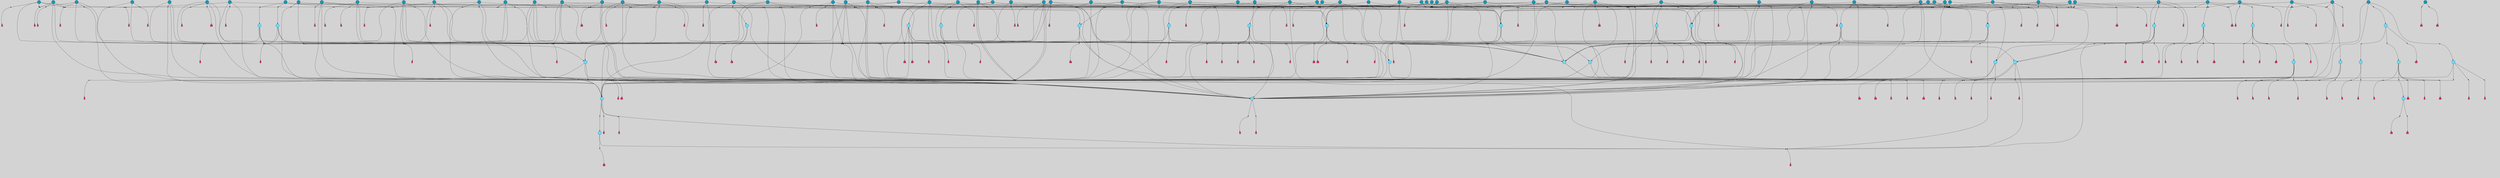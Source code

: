 // File exported with GEGELATI v1.3.1
// On the 2024-04-08 17:41:19
// With the File::TPGGraphDotExporter
digraph{
	graph[pad = "0.212, 0.055" bgcolor = lightgray]
	node[shape=circle style = filled label = ""]
		T7 [fillcolor="#66ddff"]
		T9 [fillcolor="#66ddff"]
		T11 [fillcolor="#66ddff"]
		T24 [fillcolor="#66ddff"]
		T59 [fillcolor="#66ddff"]
		T95 [fillcolor="#66ddff"]
		T102 [fillcolor="#66ddff"]
		T111 [fillcolor="#66ddff"]
		T214 [fillcolor="#66ddff"]
		T242 [fillcolor="#66ddff"]
		T258 [fillcolor="#66ddff"]
		T283 [fillcolor="#66ddff"]
		T320 [fillcolor="#66ddff"]
		T321 [fillcolor="#66ddff"]
		T322 [fillcolor="#66ddff"]
		T323 [fillcolor="#1199bb"]
		T324 [fillcolor="#66ddff"]
		T325 [fillcolor="#66ddff"]
		T326 [fillcolor="#66ddff"]
		T327 [fillcolor="#66ddff"]
		T358 [fillcolor="#1199bb"]
		T407 [fillcolor="#66ddff"]
		T415 [fillcolor="#1199bb"]
		T20 [fillcolor="#1199bb"]
		T424 [fillcolor="#1199bb"]
		T429 [fillcolor="#66ddff"]
		T440 [fillcolor="#66ddff"]
		T466 [fillcolor="#1199bb"]
		T486 [fillcolor="#1199bb"]
		T487 [fillcolor="#66ddff"]
		T488 [fillcolor="#1199bb"]
		T504 [fillcolor="#1199bb"]
		T506 [fillcolor="#1199bb"]
		T517 [fillcolor="#1199bb"]
		T532 [fillcolor="#1199bb"]
		T537 [fillcolor="#1199bb"]
		T538 [fillcolor="#1199bb"]
		T540 [fillcolor="#66ddff"]
		T542 [fillcolor="#1199bb"]
		T543 [fillcolor="#1199bb"]
		T552 [fillcolor="#66ddff"]
		T556 [fillcolor="#66ddff"]
		T558 [fillcolor="#1199bb"]
		T560 [fillcolor="#1199bb"]
		T561 [fillcolor="#1199bb"]
		T566 [fillcolor="#1199bb"]
		T569 [fillcolor="#1199bb"]
		T570 [fillcolor="#1199bb"]
		T572 [fillcolor="#66ddff"]
		T575 [fillcolor="#1199bb"]
		T577 [fillcolor="#1199bb"]
		T581 [fillcolor="#1199bb"]
		T583 [fillcolor="#1199bb"]
		T584 [fillcolor="#1199bb"]
		T585 [fillcolor="#66ddff"]
		T586 [fillcolor="#1199bb"]
		T587 [fillcolor="#1199bb"]
		T589 [fillcolor="#1199bb"]
		T591 [fillcolor="#1199bb"]
		T592 [fillcolor="#66ddff"]
		T593 [fillcolor="#1199bb"]
		T594 [fillcolor="#1199bb"]
		T595 [fillcolor="#1199bb"]
		T596 [fillcolor="#1199bb"]
		T597 [fillcolor="#1199bb"]
		T598 [fillcolor="#1199bb"]
		T599 [fillcolor="#1199bb"]
		T600 [fillcolor="#1199bb"]
		T602 [fillcolor="#1199bb"]
		T603 [fillcolor="#1199bb"]
		T606 [fillcolor="#1199bb"]
		T610 [fillcolor="#1199bb"]
		T612 [fillcolor="#1199bb"]
		T614 [fillcolor="#1199bb"]
		T615 [fillcolor="#1199bb"]
		T616 [fillcolor="#1199bb"]
		T618 [fillcolor="#1199bb"]
		T619 [fillcolor="#1199bb"]
		T620 [fillcolor="#66ddff"]
		T622 [fillcolor="#1199bb"]
		T550 [fillcolor="#1199bb"]
		T623 [fillcolor="#66ddff"]
		T624 [fillcolor="#66ddff"]
		T625 [fillcolor="#66ddff"]
		T627 [fillcolor="#1199bb"]
		T629 [fillcolor="#1199bb"]
		T630 [fillcolor="#1199bb"]
		T634 [fillcolor="#1199bb"]
		T638 [fillcolor="#1199bb"]
		T639 [fillcolor="#1199bb"]
		T641 [fillcolor="#1199bb"]
		T642 [fillcolor="#1199bb"]
		T646 [fillcolor="#1199bb"]
		T647 [fillcolor="#1199bb"]
		T648 [fillcolor="#1199bb"]
		T649 [fillcolor="#1199bb"]
		T650 [fillcolor="#1199bb"]
		T651 [fillcolor="#1199bb"]
		T459 [fillcolor="#1199bb"]
		T652 [fillcolor="#1199bb"]
		T653 [fillcolor="#1199bb"]
		T654 [fillcolor="#1199bb"]
		T655 [fillcolor="#1199bb"]
		T656 [fillcolor="#1199bb"]
		T657 [fillcolor="#1199bb"]
		T658 [fillcolor="#1199bb"]
		T659 [fillcolor="#1199bb"]
		T660 [fillcolor="#1199bb"]
		T661 [fillcolor="#1199bb"]
		T662 [fillcolor="#1199bb"]
		P6775 [fillcolor="#cccccc" shape=point] //-3|
		I6775 [shape=box style=invis label="1|6&2|7#0|7&#92;n10|2&0|7#1|3&#92;n9|6&2|7#2|2&#92;n5|3&0|7#0|7&#92;n1|6&2|3#0|0&#92;n2|3&2|3#2|2&#92;n5|1&2|6#0|6&#92;n"]
		P6775 -> I6775[style=invis]
		A4929 [fillcolor="#ff3366" shape=box margin=0.03 width=0 height=0 label="7"]
		T7 -> P6775 -> A4929
		P6776 [fillcolor="#cccccc" shape=point] //5|
		I6776 [shape=box style=invis label="0|5&2|3#0|1&#92;n0|6&2|1#2|4&#92;n6|2&2|6#0|7&#92;n7|4&0|3#0|1&#92;n5|4&0|7#1|6&#92;n9|1&0|5#2|2&#92;n6|3&2|3#1|7&#92;n11|7&2|4#1|6&#92;n2|5&0|1#0|0&#92;n4|7&0|0#0|2&#92;n6|2&0|6#0|0&#92;n2|1&2|6#2|4&#92;n10|0&2|0#1|0&#92;n6|6&2|4#0|6&#92;n"]
		P6776 -> I6776[style=invis]
		A4930 [fillcolor="#ff3366" shape=box margin=0.03 width=0 height=0 label="8"]
		T7 -> P6776 -> A4930
		P6777 [fillcolor="#cccccc" shape=point] //-6|
		I6777 [shape=box style=invis label="11|1&0|7#2|0&#92;n10|4&0|1#1|0&#92;n4|3&2|4#2|1&#92;n0|5&2|0#0|0&#92;n6|1&0|0#0|3&#92;n8|2&2|0#0|4&#92;n11|4&2|0#1|6&#92;n7|0&2|6#2|3&#92;n5|3&2|6#2|0&#92;n2|0&2|0#0|4&#92;n"]
		P6777 -> I6777[style=invis]
		A4931 [fillcolor="#ff3366" shape=box margin=0.03 width=0 height=0 label="9"]
		T9 -> P6777 -> A4931
		P6778 [fillcolor="#cccccc" shape=point] //2|
		I6778 [shape=box style=invis label="6|3&2|7#1|4&#92;n8|6&0|0#2|5&#92;n2|1&0|2#0|3&#92;n8|7&0|6#0|4&#92;n2|1&2|0#0|1&#92;n0|0&2|2#2|3&#92;n6|6&0|7#2|1&#92;n6|1&0|7#2|6&#92;n5|4&2|7#0|4&#92;n0|3&0|4#2|0&#92;n11|0&2|0#2|5&#92;n4|5&2|5#2|4&#92;n5|7&0|6#0|4&#92;n9|7&2|5#0|3&#92;n5|4&2|1#0|3&#92;n5|3&0|1#1|7&#92;n0|4&0|3#2|5&#92;n"]
		P6778 -> I6778[style=invis]
		A4932 [fillcolor="#ff3366" shape=box margin=0.03 width=0 height=0 label="10"]
		T9 -> P6778 -> A4932
		P6779 [fillcolor="#cccccc" shape=point] //6|
		I6779 [shape=box style=invis label="3|0&2|7#2|2&#92;n3|2&0|4#2|5&#92;n5|1&0|2#1|0&#92;n8|7&0|1#2|0&#92;n8|5&0|3#0|6&#92;n0|2&0|2#2|3&#92;n1|5&2|5#0|5&#92;n5|6&0|6#0|7&#92;n6|7&0|0#2|6&#92;n1|2&2|3#0|0&#92;n7|7&2|3#0|4&#92;n0|7&2|7#0|6&#92;n1|0&2|2#2|7&#92;n4|4&0|1#0|0&#92;n"]
		P6779 -> I6779[style=invis]
		A4933 [fillcolor="#ff3366" shape=box margin=0.03 width=0 height=0 label="11"]
		T11 -> P6779 -> A4933
		P6780 [fillcolor="#cccccc" shape=point] //-4|
		I6780 [shape=box style=invis label="4|1&0|4#2|6&#92;n1|2&2|2#2|0&#92;n1|2&2|0#0|6&#92;n8|4&2|3#2|5&#92;n5|5&2|1#1|0&#92;n"]
		P6780 -> I6780[style=invis]
		A4934 [fillcolor="#ff3366" shape=box margin=0.03 width=0 height=0 label="12"]
		T11 -> P6780 -> A4934
		P6781 [fillcolor="#cccccc" shape=point] //1|
		I6781 [shape=box style=invis label="5|1&0|6#2|7&#92;n2|4&0|4#2|2&#92;n0|6&0|5#0|4&#92;n10|6&2|5#1|6&#92;n9|3&0|1#1|7&#92;n10|3&2|2#1|0&#92;n5|0&0|0#2|1&#92;n11|3&2|3#1|5&#92;n10|3&0|1#1|0&#92;n2|4&0|1#0|1&#92;n0|2&0|3#2|4&#92;n9|2&2|1#2|5&#92;n11|7&2|6#2|6&#92;n"]
		P6781 -> I6781[style=invis]
		T24 -> P6781 -> T7
		P6782 [fillcolor="#cccccc" shape=point] //5|
		I6782 [shape=box style=invis label="3|0&2|0#0|1&#92;n3|0&0|7#0|1&#92;n5|3&0|2#2|6&#92;n4|4&2|4#2|6&#92;n11|2&0|7#1|6&#92;n2|7&2|2#2|5&#92;n9|3&2|6#2|7&#92;n7|7&0|0#0|4&#92;n6|1&2|4#2|3&#92;n5|4&2|0#1|6&#92;n1|3&0|7#0|4&#92;n"]
		P6782 -> I6782[style=invis]
		A4935 [fillcolor="#ff3366" shape=box margin=0.03 width=0 height=0 label="7"]
		T24 -> P6782 -> A4935
		P6783 [fillcolor="#cccccc" shape=point] //-2|
		I6783 [shape=box style=invis label="4|1&0|4#0|3&#92;n4|2&0|5#2|0&#92;n5|5&2|6#0|5&#92;n1|4&0|1#0|2&#92;n6|3&2|7#1|5&#92;n0|4&2|0#0|3&#92;n8|5&2|5#1|2&#92;n10|7&2|7#1|1&#92;n3|4&0|0#2|1&#92;n3|6&2|5#2|5&#92;n8|3&0|1#0|7&#92;n10|0&2|7#1|3&#92;n4|1&2|4#0|1&#92;n9|3&2|0#0|4&#92;n3|6&2|0#0|4&#92;n1|2&0|6#2|1&#92;n4|0&2|1#2|2&#92;n"]
		P6783 -> I6783[style=invis]
		A4936 [fillcolor="#ff3366" shape=box margin=0.03 width=0 height=0 label="14"]
		T24 -> P6783 -> A4936
		P6784 [fillcolor="#cccccc" shape=point] //8|
		I6784 [shape=box style=invis label="9|0&0|1#2|0&#92;n10|1&2|5#1|4&#92;n8|2&2|6#0|4&#92;n4|5&0|3#0|1&#92;n2|4&2|5#2|3&#92;n4|2&2|2#0|2&#92;n7|5&0|2#0|0&#92;n8|2&2|1#1|3&#92;n8|7&0|7#2|1&#92;n1|1&0|0#0|7&#92;n5|6&2|5#1|0&#92;n6|3&2|5#0|0&#92;n11|4&0|3#2|6&#92;n1|2&2|4#0|7&#92;n5|6&0|1#2|0&#92;n11|3&0|2#0|7&#92;n"]
		P6784 -> I6784[style=invis]
		A4937 [fillcolor="#ff3366" shape=box margin=0.03 width=0 height=0 label="6"]
		T59 -> P6784 -> A4937
		T59 -> P6782
		T59 -> P6777
		T59 -> P6782
		P6785 [fillcolor="#cccccc" shape=point] //4|
		I6785 [shape=box style=invis label="4|3&0|6#0|3&#92;n5|7&2|3#2|2&#92;n5|6&0|7#1|2&#92;n1|4&2|6#0|3&#92;n8|4&2|1#2|5&#92;n9|5&2|4#1|4&#92;n2|4&0|5#0|7&#92;n10|0&0|6#1|3&#92;n3|0&0|6#0|2&#92;n2|7&2|7#2|6&#92;n5|2&0|5#1|5&#92;n10|4&2|5#1|7&#92;n4|0&0|4#2|4&#92;n11|1&0|4#2|6&#92;n10|6&2|0#1|4&#92;n9|7&0|3#1|4&#92;n4|5&2|7#0|6&#92;n11|5&2|6#2|3&#92;n0|3&0|5#0|1&#92;n"]
		P6785 -> I6785[style=invis]
		A4938 [fillcolor="#ff3366" shape=box margin=0.03 width=0 height=0 label="13"]
		T95 -> P6785 -> A4938
		P6786 [fillcolor="#cccccc" shape=point] //8|
		I6786 [shape=box style=invis label="9|7&0|5#2|5&#92;n3|3&2|3#0|2&#92;n9|5&2|2#1|0&#92;n2|3&0|6#0|3&#92;n4|4&2|5#2|7&#92;n11|3&2|0#1|5&#92;n6|6&2|1#2|2&#92;n4|6&0|1#2|2&#92;n2|5&2|7#2|2&#92;n7|7&2|2#2|3&#92;n6|5&0|3#2|6&#92;n6|7&0|6#0|2&#92;n"]
		P6786 -> I6786[style=invis]
		A4939 [fillcolor="#ff3366" shape=box margin=0.03 width=0 height=0 label="14"]
		T95 -> P6786 -> A4939
		P6787 [fillcolor="#cccccc" shape=point] //2|
		I6787 [shape=box style=invis label="4|1&0|4#2|6&#92;n5|5&2|1#1|0&#92;n1|0&2|0#0|6&#92;n8|4&2|3#2|5&#92;n"]
		P6787 -> I6787[style=invis]
		T95 -> P6787 -> T11
		P6788 [fillcolor="#cccccc" shape=point] //-9|
		I6788 [shape=box style=invis label="2|0&2|0#2|1&#92;n4|4&2|4#2|6&#92;n9|1&0|3#1|7&#92;n5|3&0|2#2|6&#92;n2|7&2|2#2|5&#92;n5|4&2|0#1|6&#92;n3|0&0|7#0|1&#92;n1|3&0|7#0|4&#92;n11|6&2|2#0|7&#92;n7|7&0|0#0|4&#92;n11|0&0|7#1|6&#92;n9|3&2|6#2|7&#92;n"]
		P6788 -> I6788[style=invis]
		A4940 [fillcolor="#ff3366" shape=box margin=0.03 width=0 height=0 label="7"]
		T95 -> P6788 -> A4940
		P6789 [fillcolor="#cccccc" shape=point] //-8|
		I6789 [shape=box style=invis label="7|5&0|4#2|4&#92;n"]
		P6789 -> I6789[style=invis]
		A4941 [fillcolor="#ff3366" shape=box margin=0.03 width=0 height=0 label="3"]
		T95 -> P6789 -> A4941
		P6790 [fillcolor="#cccccc" shape=point] //7|
		I6790 [shape=box style=invis label="3|3&2|7#0|4&#92;n4|3&2|6#0|3&#92;n8|4&0|6#1|2&#92;n5|6&2|3#0|4&#92;n0|7&2|1#0|5&#92;n8|7&2|2#2|5&#92;n9|1&0|0#1|0&#92;n10|1&2|1#1|4&#92;n10|5&0|6#1|7&#92;n5|2&2|3#0|4&#92;n2|0&2|6#2|7&#92;n1|7&0|1#0|7&#92;n"]
		P6790 -> I6790[style=invis]
		A4942 [fillcolor="#ff3366" shape=box margin=0.03 width=0 height=0 label="2"]
		T102 -> P6790 -> A4942
		T102 -> P6789
		P6791 [fillcolor="#cccccc" shape=point] //8|
		I6791 [shape=box style=invis label="7|0&0|2#1|4&#92;n8|1&2|3#0|5&#92;n0|6&0|5#0|5&#92;n3|7&2|1#0|6&#92;n9|4&2|7#1|6&#92;n1|7&2|5#2|2&#92;n8|5&2|0#0|3&#92;n0|2&0|2#0|0&#92;n3|5&0|2#0|3&#92;n"]
		P6791 -> I6791[style=invis]
		A4943 [fillcolor="#ff3366" shape=box margin=0.03 width=0 height=0 label="5"]
		T102 -> P6791 -> A4943
		P6792 [fillcolor="#cccccc" shape=point] //-5|
		I6792 [shape=box style=invis label="0|0&2|3#0|2&#92;n10|5&0|6#1|3&#92;n7|3&0|6#2|3&#92;n3|4&0|6#0|6&#92;n10|5&0|2#1|1&#92;n5|0&0|1#0|3&#92;n6|6&2|5#1|5&#92;n7|4&0|2#1|7&#92;n5|7&0|1#2|5&#92;n1|5&0|0#0|3&#92;n7|5&2|1#2|6&#92;n9|0&0|2#0|0&#92;n4|0&2|4#0|0&#92;n4|6&0|0#2|3&#92;n3|1&0|6#2|5&#92;n7|7&2|1#2|3&#92;n9|4&2|2#0|6&#92;n"]
		P6792 -> I6792[style=invis]
		T111 -> P6792 -> T9
		P6793 [fillcolor="#cccccc" shape=point] //7|
		I6793 [shape=box style=invis label="7|4&2|1#2|0&#92;n4|1&2|4#2|3&#92;n5|0&2|0#2|2&#92;n6|1&2|4#2|6&#92;n"]
		P6793 -> I6793[style=invis]
		A4944 [fillcolor="#ff3366" shape=box margin=0.03 width=0 height=0 label="9"]
		T111 -> P6793 -> A4944
		P6794 [fillcolor="#cccccc" shape=point] //2|
		I6794 [shape=box style=invis label="3|0&2|0#0|1&#92;n11|2&0|7#1|6&#92;n8|7&2|4#0|5&#92;n5|3&0|2#2|6&#92;n4|4&2|4#2|6&#92;n3|0&0|7#0|1&#92;n2|7&2|2#2|5&#92;n9|3&2|6#2|7&#92;n7|7&0|0#0|4&#92;n6|1&2|4#1|3&#92;n5|4&2|0#1|6&#92;n1|3&0|7#0|4&#92;n"]
		P6794 -> I6794[style=invis]
		A4945 [fillcolor="#ff3366" shape=box margin=0.03 width=0 height=0 label="7"]
		T111 -> P6794 -> A4945
		T111 -> P6777
		P6795 [fillcolor="#cccccc" shape=point] //6|
		I6795 [shape=box style=invis label="9|4&2|7#0|6&#92;n8|4&0|1#1|0&#92;n1|3&0|0#2|1&#92;n2|4&0|6#2|2&#92;n5|1&2|5#0|7&#92;n3|0&0|3#2|6&#92;n2|2&2|6#0|2&#92;n8|4&0|4#2|2&#92;n5|1&2|4#0|3&#92;n9|4&0|6#0|6&#92;n5|0&2|2#1|5&#92;n11|7&0|0#1|1&#92;n0|4&0|3#0|3&#92;n7|7&2|4#2|5&#92;n1|5&0|1#2|1&#92;n"]
		P6795 -> I6795[style=invis]
		A4946 [fillcolor="#ff3366" shape=box margin=0.03 width=0 height=0 label="1"]
		T214 -> P6795 -> A4946
		P6796 [fillcolor="#cccccc" shape=point] //5|
		I6796 [shape=box style=invis label="9|4&2|3#1|3&#92;n0|4&2|4#0|5&#92;n6|1&2|6#2|5&#92;n4|0&0|5#2|0&#92;n"]
		P6796 -> I6796[style=invis]
		A4947 [fillcolor="#ff3366" shape=box margin=0.03 width=0 height=0 label="7"]
		T214 -> P6796 -> A4947
		P6797 [fillcolor="#cccccc" shape=point] //8|
		I6797 [shape=box style=invis label="9|0&0|1#2|0&#92;n10|1&2|5#1|4&#92;n8|2&2|6#0|4&#92;n2|4&2|5#2|3&#92;n4|2&2|2#0|2&#92;n7|5&0|2#0|0&#92;n8|2&2|1#1|3&#92;n8|7&0|7#2|1&#92;n1|1&0|0#0|7&#92;n5|6&2|5#1|0&#92;n6|6&2|5#0|0&#92;n11|4&0|3#2|6&#92;n4|2&2|4#0|7&#92;n5|6&0|1#2|0&#92;n11|3&0|2#0|7&#92;n"]
		P6797 -> I6797[style=invis]
		A4948 [fillcolor="#ff3366" shape=box margin=0.03 width=0 height=0 label="6"]
		T214 -> P6797 -> A4948
		P6798 [fillcolor="#cccccc" shape=point] //10|
		I6798 [shape=box style=invis label="4|5&2|7#2|1&#92;n1|7&2|3#0|6&#92;n3|5&2|2#0|3&#92;n10|3&0|7#1|4&#92;n7|1&0|4#2|6&#92;n10|2&0|3#1|7&#92;n9|5&2|0#0|4&#92;n4|0&0|3#2|7&#92;n11|4&2|6#1|2&#92;n5|4&2|7#0|2&#92;n2|6&2|4#0|0&#92;n6|5&0|7#2|1&#92;n5|3&2|3#1|6&#92;n10|7&2|0#1|2&#92;n"]
		P6798 -> I6798[style=invis]
		A4949 [fillcolor="#ff3366" shape=box margin=0.03 width=0 height=0 label="5"]
		T214 -> P6798 -> A4949
		P6799 [fillcolor="#cccccc" shape=point] //5|
		I6799 [shape=box style=invis label="3|0&2|0#0|1&#92;n3|0&0|7#0|1&#92;n5|3&0|2#2|6&#92;n4|4&2|4#2|6&#92;n11|2&0|7#1|6&#92;n2|7&2|2#2|5&#92;n9|3&2|6#2|7&#92;n7|7&0|0#0|4&#92;n6|1&2|4#2|3&#92;n5|4&2|0#1|6&#92;n1|3&0|7#0|4&#92;n"]
		P6799 -> I6799[style=invis]
		A4950 [fillcolor="#ff3366" shape=box margin=0.03 width=0 height=0 label="7"]
		T214 -> P6799 -> A4950
		P6800 [fillcolor="#cccccc" shape=point] //5|
		I6800 [shape=box style=invis label="1|6&2|7#0|7&#92;n9|2&2|7#2|2&#92;n10|2&0|7#1|3&#92;n5|3&0|7#0|7&#92;n7|0&2|7#2|2&#92;n1|6&2|3#0|0&#92;n2|3&2|3#2|2&#92;n"]
		P6800 -> I6800[style=invis]
		A4951 [fillcolor="#ff3366" shape=box margin=0.03 width=0 height=0 label="7"]
		T242 -> P6800 -> A4951
		P6801 [fillcolor="#cccccc" shape=point] //-8|
		I6801 [shape=box style=invis label="7|5&0|2#2|1&#92;n1|0&2|6#0|0&#92;n7|1&2|6#1|1&#92;n8|7&0|3#1|6&#92;n3|7&2|3#2|4&#92;n"]
		P6801 -> I6801[style=invis]
		A4952 [fillcolor="#ff3366" shape=box margin=0.03 width=0 height=0 label="2"]
		T242 -> P6801 -> A4952
		P6802 [fillcolor="#cccccc" shape=point] //-3|
		I6802 [shape=box style=invis label="1|1&2|1#0|1&#92;n1|4&0|0#2|4&#92;n11|0&2|3#0|2&#92;n11|6&0|4#0|1&#92;n5|2&0|6#1|5&#92;n3|7&2|6#2|7&#92;n7|7&0|1#2|1&#92;n9|5&2|2#2|0&#92;n6|5&2|6#1|4&#92;n0|7&0|5#2|4&#92;n8|1&0|0#2|3&#92;n0|5&0|3#0|5&#92;n2|0&2|4#0|5&#92;n7|5&2|7#1|3&#92;n8|3&0|0#1|2&#92;n"]
		P6802 -> I6802[style=invis]
		A4953 [fillcolor="#ff3366" shape=box margin=0.03 width=0 height=0 label="1"]
		T242 -> P6802 -> A4953
		P6803 [fillcolor="#cccccc" shape=point] //2|
		I6803 [shape=box style=invis label="9|1&2|3#0|1&#92;n5|3&2|4#2|7&#92;n11|0&2|3#0|4&#92;n7|0&2|4#0|4&#92;n5|2&2|0#2|4&#92;n7|3&0|7#0|5&#92;n"]
		P6803 -> I6803[style=invis]
		A4954 [fillcolor="#ff3366" shape=box margin=0.03 width=0 height=0 label="2"]
		T258 -> P6803 -> A4954
		T258 -> P6777
		P6804 [fillcolor="#cccccc" shape=point] //-5|
		I6804 [shape=box style=invis label="8|7&0|3#0|3&#92;n6|4&2|1#0|5&#92;n2|2&2|6#2|0&#92;n4|7&2|0#2|3&#92;n10|5&2|1#1|5&#92;n2|0&0|7#2|0&#92;n5|3&2|2#2|0&#92;n6|7&0|0#1|0&#92;n"]
		P6804 -> I6804[style=invis]
		A4955 [fillcolor="#ff3366" shape=box margin=0.03 width=0 height=0 label="1"]
		T258 -> P6804 -> A4955
		T258 -> P6787
		T258 -> P6800
		P6805 [fillcolor="#cccccc" shape=point] //-10|
		I6805 [shape=box style=invis label="11|0&0|6#2|7&#92;n4|1&2|1#2|5&#92;n4|6&2|3#0|3&#92;n0|2&2|3#2|3&#92;n0|6&0|5#0|4&#92;n3|5&0|3#0|7&#92;n5|3&2|5#0|2&#92;n11|3&0|7#1|1&#92;n10|3&2|2#1|5&#92;n0|7&2|6#2|6&#92;n9|3&0|1#1|7&#92;n2|4&0|1#0|1&#92;n"]
		P6805 -> I6805[style=invis]
		T283 -> P6805 -> T7
		P6806 [fillcolor="#cccccc" shape=point] //3|
		I6806 [shape=box style=invis label="7|2&0|2#2|4&#92;n0|4&0|6#2|7&#92;n9|0&0|1#2|2&#92;n8|6&0|0#1|0&#92;n"]
		P6806 -> I6806[style=invis]
		A4956 [fillcolor="#ff3366" shape=box margin=0.03 width=0 height=0 label="3"]
		T283 -> P6806 -> A4956
		P6807 [fillcolor="#cccccc" shape=point] //1|
		I6807 [shape=box style=invis label="0|4&0|1#0|1&#92;n10|5&2|5#1|6&#92;n7|7&2|5#2|2&#92;n9|5&0|7#2|7&#92;n8|4&0|3#2|7&#92;n11|0&2|3#0|5&#92;n7|0&0|0#0|1&#92;n4|2&0|4#0|5&#92;n5|1&0|6#2|7&#92;n11|3&0|7#1|3&#92;n"]
		P6807 -> I6807[style=invis]
		T283 -> P6807 -> T7
		P6808 [fillcolor="#cccccc" shape=point] //-4|
		I6808 [shape=box style=invis label="4|1&0|4#2|6&#92;n1|2&2|2#2|0&#92;n1|2&2|0#0|6&#92;n8|4&2|3#2|5&#92;n5|5&2|1#1|0&#92;n"]
		P6808 -> I6808[style=invis]
		A4957 [fillcolor="#ff3366" shape=box margin=0.03 width=0 height=0 label="12"]
		T320 -> P6808 -> A4957
		P6809 [fillcolor="#cccccc" shape=point] //-9|
		I6809 [shape=box style=invis label="2|0&2|0#2|1&#92;n4|4&2|4#2|6&#92;n9|1&0|3#1|7&#92;n5|3&0|2#2|6&#92;n2|7&2|2#2|5&#92;n5|4&2|0#1|6&#92;n3|0&0|7#0|1&#92;n1|3&0|7#0|4&#92;n11|6&2|2#0|7&#92;n7|7&0|0#0|4&#92;n11|0&0|7#1|6&#92;n9|3&2|6#2|7&#92;n"]
		P6809 -> I6809[style=invis]
		A4958 [fillcolor="#ff3366" shape=box margin=0.03 width=0 height=0 label="7"]
		T321 -> P6809 -> A4958
		P6810 [fillcolor="#cccccc" shape=point] //6|
		I6810 [shape=box style=invis label="3|0&2|7#2|2&#92;n3|2&0|4#2|5&#92;n5|1&0|2#1|0&#92;n8|7&0|1#2|0&#92;n8|5&0|3#0|6&#92;n0|2&0|2#2|3&#92;n1|5&2|5#0|5&#92;n5|6&0|6#0|7&#92;n6|7&0|0#2|6&#92;n1|2&2|3#0|0&#92;n7|7&2|3#0|4&#92;n0|7&2|7#0|6&#92;n1|0&2|2#2|7&#92;n4|4&0|1#0|0&#92;n"]
		P6810 -> I6810[style=invis]
		A4959 [fillcolor="#ff3366" shape=box margin=0.03 width=0 height=0 label="11"]
		T320 -> P6810 -> A4959
		P6811 [fillcolor="#cccccc" shape=point] //2|
		I6811 [shape=box style=invis label="4|1&0|4#2|6&#92;n5|5&2|1#1|0&#92;n1|0&2|0#0|6&#92;n8|4&2|3#2|5&#92;n"]
		P6811 -> I6811[style=invis]
		T321 -> P6811 -> T320
		P6812 [fillcolor="#cccccc" shape=point] //-3|
		I6812 [shape=box style=invis label="4|5&0|0#0|0&#92;n4|7&0|0#0|2&#92;n0|6&2|1#2|4&#92;n9|1&0|5#2|2&#92;n10|0&2|0#1|0&#92;n6|6&2|4#0|6&#92;n2|5&0|1#0|0&#92;n6|3&2|3#1|7&#92;n11|7&2|4#1|6&#92;n6|2&2|6#0|1&#92;n6|2&0|0#0|0&#92;n9|1&2|6#2|4&#92;n10|4&0|3#1|1&#92;n5|4&2|7#1|6&#92;n"]
		P6812 -> I6812[style=invis]
		T323 -> P6812 -> T321
		P6813 [fillcolor="#cccccc" shape=point] //5|
		I6813 [shape=box style=invis label="0|5&2|3#0|1&#92;n0|6&2|1#2|4&#92;n6|2&2|6#0|7&#92;n7|4&0|3#0|1&#92;n5|4&0|7#1|6&#92;n9|1&0|5#2|2&#92;n6|3&2|3#1|7&#92;n11|7&2|4#1|6&#92;n2|5&0|1#0|0&#92;n4|7&0|0#0|2&#92;n6|2&0|6#0|0&#92;n2|1&2|6#2|4&#92;n10|0&2|0#1|0&#92;n6|6&2|4#0|6&#92;n"]
		P6813 -> I6813[style=invis]
		A4960 [fillcolor="#ff3366" shape=box margin=0.03 width=0 height=0 label="8"]
		T322 -> P6813 -> A4960
		P6814 [fillcolor="#cccccc" shape=point] //8|
		I6814 [shape=box style=invis label="9|7&0|5#2|5&#92;n3|3&2|3#0|2&#92;n9|5&2|2#1|0&#92;n2|3&0|6#0|3&#92;n4|4&2|5#2|7&#92;n11|3&2|0#1|5&#92;n6|6&2|1#2|2&#92;n4|6&0|1#2|2&#92;n2|5&2|7#2|2&#92;n7|7&2|2#2|3&#92;n6|5&0|3#2|6&#92;n6|7&0|6#0|2&#92;n"]
		P6814 -> I6814[style=invis]
		A4961 [fillcolor="#ff3366" shape=box margin=0.03 width=0 height=0 label="14"]
		T321 -> P6814 -> A4961
		P6815 [fillcolor="#cccccc" shape=point] //-3|
		I6815 [shape=box style=invis label="1|6&2|7#0|7&#92;n10|2&0|7#1|3&#92;n9|6&2|7#2|2&#92;n5|3&0|7#0|7&#92;n1|6&2|3#0|0&#92;n2|3&2|3#2|2&#92;n5|1&2|6#0|6&#92;n"]
		P6815 -> I6815[style=invis]
		A4962 [fillcolor="#ff3366" shape=box margin=0.03 width=0 height=0 label="7"]
		T322 -> P6815 -> A4962
		P6816 [fillcolor="#cccccc" shape=point] //-8|
		I6816 [shape=box style=invis label="7|5&0|4#2|4&#92;n"]
		P6816 -> I6816[style=invis]
		A4963 [fillcolor="#ff3366" shape=box margin=0.03 width=0 height=0 label="3"]
		T321 -> P6816 -> A4963
		P6817 [fillcolor="#cccccc" shape=point] //4|
		I6817 [shape=box style=invis label="4|3&0|6#0|3&#92;n5|7&2|3#2|2&#92;n5|6&0|7#1|2&#92;n1|4&2|6#0|3&#92;n8|4&2|1#2|5&#92;n9|5&2|4#1|4&#92;n2|4&0|5#0|7&#92;n10|0&0|6#1|3&#92;n3|0&0|6#0|2&#92;n2|7&2|7#2|6&#92;n5|2&0|5#1|5&#92;n10|4&2|5#1|7&#92;n4|0&0|4#2|4&#92;n11|1&0|4#2|6&#92;n10|6&2|0#1|4&#92;n9|7&0|3#1|4&#92;n4|5&2|7#0|6&#92;n11|5&2|6#2|3&#92;n0|3&0|5#0|1&#92;n"]
		P6817 -> I6817[style=invis]
		A4964 [fillcolor="#ff3366" shape=box margin=0.03 width=0 height=0 label="13"]
		T321 -> P6817 -> A4964
		P6818 [fillcolor="#cccccc" shape=point] //1|
		I6818 [shape=box style=invis label="0|4&0|1#0|1&#92;n10|5&2|5#1|6&#92;n7|7&2|5#2|2&#92;n9|5&0|7#2|7&#92;n8|4&0|3#2|7&#92;n11|0&2|3#0|5&#92;n7|0&0|0#0|1&#92;n4|2&0|4#0|5&#92;n5|1&0|6#2|7&#92;n11|3&0|7#1|3&#92;n"]
		P6818 -> I6818[style=invis]
		T323 -> P6818 -> T322
		P6819 [fillcolor="#cccccc" shape=point] //4|
		I6819 [shape=box style=invis label="4|3&0|6#0|3&#92;n5|7&2|3#2|2&#92;n5|6&0|7#1|2&#92;n1|4&2|6#0|3&#92;n8|4&2|1#2|5&#92;n9|5&2|4#1|4&#92;n2|4&0|5#0|7&#92;n10|0&0|6#1|3&#92;n3|0&0|6#0|2&#92;n2|7&2|7#2|6&#92;n5|2&0|5#1|5&#92;n10|4&2|5#1|7&#92;n4|0&0|4#2|4&#92;n11|1&0|4#2|6&#92;n10|6&2|0#1|4&#92;n9|7&0|3#1|4&#92;n4|5&2|7#0|6&#92;n11|5&2|6#2|3&#92;n0|3&0|5#0|1&#92;n"]
		P6819 -> I6819[style=invis]
		A4965 [fillcolor="#ff3366" shape=box margin=0.03 width=0 height=0 label="13"]
		T323 -> P6819 -> A4965
		P6820 [fillcolor="#cccccc" shape=point] //-9|
		I6820 [shape=box style=invis label="2|0&2|0#2|1&#92;n4|4&2|4#2|6&#92;n9|1&0|3#1|7&#92;n5|3&0|2#2|6&#92;n2|7&2|2#2|5&#92;n5|4&2|0#1|6&#92;n3|0&0|7#0|1&#92;n1|3&0|7#0|4&#92;n11|6&2|2#0|7&#92;n7|7&0|0#0|4&#92;n11|0&0|7#1|6&#92;n9|3&2|6#2|7&#92;n"]
		P6820 -> I6820[style=invis]
		A4966 [fillcolor="#ff3366" shape=box margin=0.03 width=0 height=0 label="7"]
		T325 -> P6820 -> A4966
		P6821 [fillcolor="#cccccc" shape=point] //-4|
		I6821 [shape=box style=invis label="4|1&0|4#2|6&#92;n1|2&2|2#2|0&#92;n1|2&2|0#0|6&#92;n8|4&2|3#2|5&#92;n5|5&2|1#1|0&#92;n"]
		P6821 -> I6821[style=invis]
		A4967 [fillcolor="#ff3366" shape=box margin=0.03 width=0 height=0 label="12"]
		T324 -> P6821 -> A4967
		P6822 [fillcolor="#cccccc" shape=point] //6|
		I6822 [shape=box style=invis label="3|0&2|7#2|2&#92;n3|2&0|4#2|5&#92;n5|1&0|2#1|0&#92;n8|7&0|1#2|0&#92;n8|5&0|3#0|6&#92;n0|2&0|2#2|3&#92;n1|5&2|5#0|5&#92;n5|6&0|6#0|7&#92;n6|7&0|0#2|6&#92;n1|2&2|3#0|0&#92;n7|7&2|3#0|4&#92;n0|7&2|7#0|6&#92;n1|0&2|2#2|7&#92;n4|4&0|1#0|0&#92;n"]
		P6822 -> I6822[style=invis]
		A4968 [fillcolor="#ff3366" shape=box margin=0.03 width=0 height=0 label="11"]
		T324 -> P6822 -> A4968
		P6823 [fillcolor="#cccccc" shape=point] //2|
		I6823 [shape=box style=invis label="4|1&0|4#2|6&#92;n5|5&2|1#1|0&#92;n1|0&2|0#0|6&#92;n8|4&2|3#2|5&#92;n"]
		P6823 -> I6823[style=invis]
		T325 -> P6823 -> T324
		P6824 [fillcolor="#cccccc" shape=point] //4|
		I6824 [shape=box style=invis label="4|3&0|6#0|3&#92;n5|7&2|3#2|2&#92;n5|6&0|7#1|2&#92;n1|4&2|6#0|3&#92;n8|4&2|1#2|5&#92;n9|5&2|4#1|4&#92;n2|4&0|5#0|7&#92;n10|0&0|6#1|3&#92;n3|0&0|6#0|2&#92;n2|7&2|7#2|6&#92;n5|2&0|5#1|5&#92;n10|4&2|5#1|7&#92;n4|0&0|4#2|4&#92;n11|1&0|4#2|6&#92;n10|6&2|0#1|4&#92;n9|7&0|3#1|4&#92;n4|5&2|7#0|6&#92;n11|5&2|6#2|3&#92;n0|3&0|5#0|1&#92;n"]
		P6824 -> I6824[style=invis]
		A4969 [fillcolor="#ff3366" shape=box margin=0.03 width=0 height=0 label="13"]
		T325 -> P6824 -> A4969
		P6825 [fillcolor="#cccccc" shape=point] //-3|
		I6825 [shape=box style=invis label="4|5&0|0#0|0&#92;n4|7&0|0#0|2&#92;n0|6&2|1#2|4&#92;n9|1&0|5#2|2&#92;n10|0&2|0#1|0&#92;n6|6&2|4#0|6&#92;n2|5&0|1#0|0&#92;n6|3&2|3#1|7&#92;n11|7&2|4#1|6&#92;n6|2&2|6#0|1&#92;n6|2&0|0#0|0&#92;n9|1&2|6#2|4&#92;n10|4&0|3#1|1&#92;n5|4&2|7#1|6&#92;n"]
		P6825 -> I6825[style=invis]
		T327 -> P6825 -> T325
		P6826 [fillcolor="#cccccc" shape=point] //5|
		I6826 [shape=box style=invis label="0|5&2|3#0|1&#92;n0|6&2|1#2|4&#92;n6|2&2|6#0|7&#92;n7|4&0|3#0|1&#92;n5|4&0|7#1|6&#92;n9|1&0|5#2|2&#92;n6|3&2|3#1|7&#92;n11|7&2|4#1|6&#92;n2|5&0|1#0|0&#92;n4|7&0|0#0|2&#92;n6|2&0|6#0|0&#92;n2|1&2|6#2|4&#92;n10|0&2|0#1|0&#92;n6|6&2|4#0|6&#92;n"]
		P6826 -> I6826[style=invis]
		A4970 [fillcolor="#ff3366" shape=box margin=0.03 width=0 height=0 label="8"]
		T326 -> P6826 -> A4970
		P6827 [fillcolor="#cccccc" shape=point] //-8|
		I6827 [shape=box style=invis label="7|5&0|4#2|4&#92;n"]
		P6827 -> I6827[style=invis]
		A4971 [fillcolor="#ff3366" shape=box margin=0.03 width=0 height=0 label="3"]
		T325 -> P6827 -> A4971
		P6828 [fillcolor="#cccccc" shape=point] //-3|
		I6828 [shape=box style=invis label="1|6&2|7#0|7&#92;n10|2&0|7#1|3&#92;n9|6&2|7#2|2&#92;n5|3&0|7#0|7&#92;n1|6&2|3#0|0&#92;n2|3&2|3#2|2&#92;n5|1&2|6#0|6&#92;n"]
		P6828 -> I6828[style=invis]
		A4972 [fillcolor="#ff3366" shape=box margin=0.03 width=0 height=0 label="7"]
		T326 -> P6828 -> A4972
		P6829 [fillcolor="#cccccc" shape=point] //8|
		I6829 [shape=box style=invis label="9|7&0|5#2|5&#92;n3|3&2|3#0|2&#92;n9|5&2|2#1|0&#92;n2|3&0|6#0|3&#92;n4|4&2|5#2|7&#92;n11|3&2|0#1|5&#92;n6|6&2|1#2|2&#92;n4|6&0|1#2|2&#92;n2|5&2|7#2|2&#92;n7|7&2|2#2|3&#92;n6|5&0|3#2|6&#92;n6|7&0|6#0|2&#92;n"]
		P6829 -> I6829[style=invis]
		A4973 [fillcolor="#ff3366" shape=box margin=0.03 width=0 height=0 label="14"]
		T325 -> P6829 -> A4973
		P6830 [fillcolor="#cccccc" shape=point] //1|
		I6830 [shape=box style=invis label="0|4&0|1#0|1&#92;n10|5&2|5#1|6&#92;n7|7&2|5#2|2&#92;n9|5&0|7#2|7&#92;n8|4&0|3#2|7&#92;n11|0&2|3#0|5&#92;n7|0&0|0#0|1&#92;n4|2&0|4#0|5&#92;n5|1&0|6#2|7&#92;n11|3&0|7#1|3&#92;n"]
		P6830 -> I6830[style=invis]
		T327 -> P6830 -> T326
		P6831 [fillcolor="#cccccc" shape=point] //4|
		I6831 [shape=box style=invis label="4|3&0|6#0|3&#92;n5|7&2|3#2|2&#92;n5|6&0|7#1|2&#92;n1|4&2|6#0|3&#92;n8|4&2|1#2|5&#92;n9|5&2|4#1|4&#92;n2|4&0|5#0|7&#92;n10|0&0|6#1|3&#92;n3|0&0|6#0|2&#92;n2|7&2|7#2|6&#92;n5|2&0|5#1|5&#92;n10|4&2|5#1|7&#92;n4|0&0|4#2|4&#92;n11|1&0|4#2|6&#92;n10|6&2|0#1|4&#92;n9|7&0|3#1|4&#92;n4|5&2|7#0|6&#92;n11|5&2|6#2|3&#92;n0|3&0|5#0|1&#92;n"]
		P6831 -> I6831[style=invis]
		A4974 [fillcolor="#ff3366" shape=box margin=0.03 width=0 height=0 label="13"]
		T327 -> P6831 -> A4974
		P6832 [fillcolor="#cccccc" shape=point] //6|
		I6832 [shape=box style=invis label="7|0&2|5#1|2&#92;n10|6&2|1#1|3&#92;n7|5&0|2#0|7&#92;n10|7&0|1#1|5&#92;n4|6&2|5#0|5&#92;n4|4&0|7#2|7&#92;n"]
		P6832 -> I6832[style=invis]
		A4975 [fillcolor="#ff3366" shape=box margin=0.03 width=0 height=0 label="7"]
		T358 -> P6832 -> A4975
		P6833 [fillcolor="#cccccc" shape=point] //6|
		I6833 [shape=box style=invis label="0|5&2|3#0|1&#92;n0|6&2|1#2|4&#92;n9|1&0|5#2|2&#92;n7|4&0|3#0|1&#92;n5|4&0|7#1|6&#92;n2|5&0|1#0|0&#92;n6|3&2|3#1|7&#92;n11|7&2|4#1|6&#92;n6|2&2|6#0|1&#92;n4|7&0|0#0|2&#92;n6|2&0|6#0|0&#92;n9|1&2|6#2|4&#92;n10|0&2|0#1|0&#92;n6|6&2|4#0|6&#92;n"]
		P6833 -> I6833[style=invis]
		A4976 [fillcolor="#ff3366" shape=box margin=0.03 width=0 height=0 label="8"]
		T358 -> P6833 -> A4976
		P6834 [fillcolor="#cccccc" shape=point] //1|
		I6834 [shape=box style=invis label="9|0&0|1#1|4&#92;n4|4&2|6#2|6&#92;n4|2&2|3#0|2&#92;n9|3&2|6#1|6&#92;n3|7&2|1#2|7&#92;n2|0&0|2#2|1&#92;n3|3&2|0#2|1&#92;n7|5&0|4#0|4&#92;n5|3&0|7#2|4&#92;n"]
		P6834 -> I6834[style=invis]
		A4977 [fillcolor="#ff3366" shape=box margin=0.03 width=0 height=0 label="7"]
		T358 -> P6834 -> A4977
		P6835 [fillcolor="#cccccc" shape=point] //-9|
		I6835 [shape=box style=invis label="10|5&2|4#1|3&#92;n1|5&0|1#2|2&#92;n3|4&0|1#0|2&#92;n11|7&0|1#2|3&#92;n5|3&0|0#2|0&#92;n3|3&0|1#2|5&#92;n3|4&2|7#0|3&#92;n2|2&0|5#2|5&#92;n7|5&2|4#2|5&#92;n1|5&0|3#2|5&#92;n0|0&2|1#0|3&#92;n5|1&2|2#1|7&#92;n2|6&0|7#0|2&#92;n"]
		P6835 -> I6835[style=invis]
		A4978 [fillcolor="#ff3366" shape=box margin=0.03 width=0 height=0 label="1"]
		T358 -> P6835 -> A4978
		P6836 [fillcolor="#cccccc" shape=point] //-9|
		I6836 [shape=box style=invis label="4|7&2|6#0|5&#92;n11|3&0|2#2|6&#92;n10|2&2|4#1|6&#92;n3|0&2|6#2|7&#92;n4|3&0|5#0|7&#92;n2|3&0|7#0|7&#92;n10|6&0|7#1|5&#92;n10|1&2|2#1|1&#92;n1|7&0|3#2|6&#92;n"]
		P6836 -> I6836[style=invis]
		A4979 [fillcolor="#ff3366" shape=box margin=0.03 width=0 height=0 label="4"]
		T358 -> P6836 -> A4979
		P6837 [fillcolor="#cccccc" shape=point] //-1|
		I6837 [shape=box style=invis label="0|5&2|2#0|0&#92;n11|3&2|3#1|3&#92;n8|5&2|2#1|7&#92;n10|0&0|6#1|2&#92;n9|1&2|5#0|3&#92;n8|0&2|4#2|6&#92;n6|7&0|2#0|3&#92;n9|2&0|7#0|1&#92;n6|2&0|2#2|1&#92;n"]
		P6837 -> I6837[style=invis]
		A4980 [fillcolor="#ff3366" shape=box margin=0.03 width=0 height=0 label="7"]
		T407 -> P6837 -> A4980
		P6838 [fillcolor="#cccccc" shape=point] //-3|
		I6838 [shape=box style=invis label="7|7&0|0#0|4&#92;n11|2&0|7#1|6&#92;n8|7&2|4#0|5&#92;n5|3&0|2#2|6&#92;n4|4&2|4#2|6&#92;n3|0&0|7#0|6&#92;n2|7&2|2#2|5&#92;n9|3&2|6#2|7&#92;n6|7&0|0#0|7&#92;n3|0&2|0#0|1&#92;n6|1&2|4#1|3&#92;n5|4&2|0#1|6&#92;n1|3&0|7#0|4&#92;n"]
		P6838 -> I6838[style=invis]
		T407 -> P6838 -> T59
		P6839 [fillcolor="#cccccc" shape=point] //-5|
		I6839 [shape=box style=invis label="5|3&0|7#0|7&#92;n9|2&2|7#2|2&#92;n1|6&2|7#0|7&#92;n7|6&2|4#0|5&#92;n10|3&0|2#1|1&#92;n9|2&0|7#1|3&#92;n1|6&0|3#0|1&#92;n4|0&0|2#2|2&#92;n7|0&2|7#2|2&#92;n5|1&2|6#0|3&#92;n2|3&2|3#2|2&#92;n"]
		P6839 -> I6839[style=invis]
		T407 -> P6839 -> T102
		P6840 [fillcolor="#cccccc" shape=point] //1|
		I6840 [shape=box style=invis label="9|3&2|0#0|4&#92;n4|2&0|5#2|0&#92;n10|7&2|7#1|1&#92;n6|3&2|6#1|5&#92;n8|3&2|5#1|2&#92;n4|0&2|1#2|2&#92;n4|1&0|4#0|3&#92;n3|6&2|5#2|5&#92;n8|3&0|1#0|7&#92;n4|0&2|4#0|1&#92;n3|4&0|0#2|1&#92;n3|2&0|7#2|1&#92;n1|4&0|1#0|2&#92;n"]
		P6840 -> I6840[style=invis]
		A4981 [fillcolor="#ff3366" shape=box margin=0.03 width=0 height=0 label="14"]
		T407 -> P6840 -> A4981
		P6841 [fillcolor="#cccccc" shape=point] //3|
		I6841 [shape=box style=invis label="5|4&2|7#0|4&#92;n0|4&0|3#2|5&#92;n8|6&0|0#2|5&#92;n2|1&0|2#0|3&#92;n9|7&0|6#0|4&#92;n0|0&2|2#2|3&#92;n6|6&0|7#2|1&#92;n6|1&0|7#2|6&#92;n0|3&0|4#2|0&#92;n11|0&2|0#2|5&#92;n4|5&2|5#2|4&#92;n5|3&0|1#1|7&#92;n9|7&2|2#0|3&#92;n5|4&2|1#0|3&#92;n5|0&0|6#0|4&#92;n0|0&0|1#2|0&#92;n"]
		P6841 -> I6841[style=invis]
		A4982 [fillcolor="#ff3366" shape=box margin=0.03 width=0 height=0 label="10"]
		T407 -> P6841 -> A4982
		P6842 [fillcolor="#cccccc" shape=point] //6|
		I6842 [shape=box style=invis label="5|3&0|7#0|7&#92;n10|2&0|7#1|3&#92;n1|6&2|7#0|7&#92;n2|3&2|3#2|2&#92;n1|4&0|3#2|4&#92;n0|0&2|7#2|2&#92;n"]
		P6842 -> I6842[style=invis]
		A4983 [fillcolor="#ff3366" shape=box margin=0.03 width=0 height=0 label="7"]
		T415 -> P6842 -> A4983
		P6843 [fillcolor="#cccccc" shape=point] //7|
		I6843 [shape=box style=invis label="2|0&2|1#2|0&#92;n9|1&0|6#0|3&#92;n11|7&0|4#1|0&#92;n"]
		P6843 -> I6843[style=invis]
		T415 -> P6843 -> T111
		P6844 [fillcolor="#cccccc" shape=point] //-9|
		I6844 [shape=box style=invis label="4|7&0|0#0|2&#92;n6|2&0|1#0|0&#92;n6|2&2|6#0|7&#92;n9|0&2|7#1|1&#92;n7|4&0|3#0|1&#92;n10|6&2|1#1|1&#92;n9|1&0|5#2|2&#92;n5|4&0|7#2|6&#92;n2|5&0|1#0|0&#92;n0|5&2|5#0|1&#92;n11|7&2|4#1|6&#92;n2|1&2|6#2|4&#92;n10|0&0|0#1|0&#92;n6|6&2|4#0|6&#92;n"]
		P6844 -> I6844[style=invis]
		T415 -> P6844 -> T214
		P6845 [fillcolor="#cccccc" shape=point] //9|
		I6845 [shape=box style=invis label="5|6&0|4#1|1&#92;n5|5&0|5#2|3&#92;n6|1&2|5#0|5&#92;n6|0&0|1#1|0&#92;n"]
		P6845 -> I6845[style=invis]
		T415 -> P6845 -> T7
		P6846 [fillcolor="#cccccc" shape=point] //-8|
		I6846 [shape=box style=invis label="5|2&2|5#0|6&#92;n7|7&2|7#2|5&#92;n10|7&0|7#1|3&#92;n9|7&0|0#0|4&#92;n11|1&0|1#2|0&#92;n8|4&0|4#1|0&#92;n1|6&2|2#0|0&#92;n0|6&0|1#2|2&#92;n11|1&0|7#0|3&#92;n7|7&0|5#2|3&#92;n5|4&0|1#2|2&#92;n1|3&0|1#2|4&#92;n5|3&2|7#0|2&#92;n4|0&0|6#2|7&#92;n"]
		P6846 -> I6846[style=invis]
		T415 -> P6846 -> T7
		P6847 [fillcolor="#cccccc" shape=point] //-2|
		I6847 [shape=box style=invis label="3|5&2|6#2|3&#92;n3|2&0|0#0|0&#92;n8|0&2|0#0|1&#92;n"]
		P6847 -> I6847[style=invis]
		A4984 [fillcolor="#ff3366" shape=box margin=0.03 width=0 height=0 label="3"]
		T20 -> P6847 -> A4984
		P6848 [fillcolor="#cccccc" shape=point] //5|
		I6848 [shape=box style=invis label="4|4&2|4#2|6&#92;n3|0&0|7#0|1&#92;n5|3&0|2#2|6&#92;n3|0&2|0#2|1&#92;n11|2&0|7#1|6&#92;n9|3&2|6#2|7&#92;n7|7&0|0#0|4&#92;n6|1&2|4#2|3&#92;n5|4&2|0#1|6&#92;n1|3&0|7#0|4&#92;n"]
		P6848 -> I6848[style=invis]
		T20 -> P6848 -> T407
		P6849 [fillcolor="#cccccc" shape=point] //4|
		I6849 [shape=box style=invis label="2|2&0|1#2|4&#92;n3|7&2|2#0|7&#92;n6|5&2|4#1|3&#92;n7|0&0|7#1|3&#92;n10|7&0|0#1|2&#92;n"]
		P6849 -> I6849[style=invis]
		T20 -> P6849 -> T111
		T20 -> P6782
		T20 -> P6777
		P6850 [fillcolor="#cccccc" shape=point] //0|
		I6850 [shape=box style=invis label="7|3&2|1#0|0&#92;n11|7&0|3#1|2&#92;n1|2&0|3#0|5&#92;n9|1&2|3#0|1&#92;n8|0&2|2#0|4&#92;n5|2&2|0#2|4&#92;n"]
		P6850 -> I6850[style=invis]
		A4985 [fillcolor="#ff3366" shape=box margin=0.03 width=0 height=0 label="2"]
		T424 -> P6850 -> A4985
		P6851 [fillcolor="#cccccc" shape=point] //9|
		I6851 [shape=box style=invis label="7|1&2|2#2|5&#92;n1|0&2|5#2|1&#92;n11|6&0|4#0|1&#92;n10|6&0|3#1|6&#92;n7|1&0|0#2|6&#92;n4|0&2|6#0|1&#92;n4|6&0|4#2|7&#92;n10|0&2|3#1|0&#92;n1|0&2|3#0|7&#92;n1|6&2|0#0|5&#92;n6|2&0|1#0|7&#92;n9|2&0|3#2|7&#92;n5|3&0|6#0|6&#92;n3|1&0|3#0|5&#92;n1|7&2|5#2|3&#92;n8|1&2|7#0|6&#92;n10|3&2|0#1|4&#92;n7|6&2|4#0|2&#92;n7|4&2|6#0|3&#92;n"]
		P6851 -> I6851[style=invis]
		T424 -> P6851 -> T7
		T424 -> P6843
		P6852 [fillcolor="#cccccc" shape=point] //-5|
		I6852 [shape=box style=invis label="0|0&2|3#2|3&#92;n9|3&2|7#2|3&#92;n2|0&0|0#0|3&#92;n9|4&2|3#2|3&#92;n6|4&0|0#2|4&#92;n11|0&2|0#2|2&#92;n7|5&2|5#0|0&#92;n7|4&0|2#2|5&#92;n4|5&0|2#2|0&#92;n0|4&0|5#2|5&#92;n8|3&0|4#1|4&#92;n8|6&0|0#2|5&#92;n4|5&2|5#0|3&#92;n4|0&0|0#2|2&#92;n8|7&0|6#0|4&#92;n5|4&2|7#2|4&#92;n2|7&0|2#0|3&#92;n0|7&2|0#0|7&#92;n"]
		P6852 -> I6852[style=invis]
		A4986 [fillcolor="#ff3366" shape=box margin=0.03 width=0 height=0 label="10"]
		T424 -> P6852 -> A4986
		T424 -> P6833
		P6853 [fillcolor="#cccccc" shape=point] //4|
		I6853 [shape=box style=invis label="8|5&2|3#2|1&#92;n10|1&0|3#1|6&#92;n7|1&2|6#1|3&#92;n4|1&0|6#0|0&#92;n11|1&0|2#0|3&#92;n2|0&2|1#2|7&#92;n"]
		P6853 -> I6853[style=invis]
		A4987 [fillcolor="#ff3366" shape=box margin=0.03 width=0 height=0 label="2"]
		T429 -> P6853 -> A4987
		P6854 [fillcolor="#cccccc" shape=point] //1|
		I6854 [shape=box style=invis label="9|7&0|2#2|2&#92;n6|5&0|1#1|0&#92;n2|2&0|0#2|1&#92;n4|3&2|2#2|3&#92;n2|5&2|2#0|0&#92;n10|7&0|5#1|1&#92;n9|5&2|7#2|5&#92;n7|7&2|5#2|5&#92;n8|0&2|4#0|1&#92;n5|4&2|0#0|2&#92;n2|5&2|2#2|6&#92;n4|4&0|2#2|1&#92;n7|2&2|4#0|0&#92;n10|0&2|2#1|1&#92;n10|4&2|3#1|0&#92;n"]
		P6854 -> I6854[style=invis]
		A4988 [fillcolor="#ff3366" shape=box margin=0.03 width=0 height=0 label="1"]
		T429 -> P6854 -> A4988
		P6855 [fillcolor="#cccccc" shape=point] //-8|
		I6855 [shape=box style=invis label="11|7&2|0#2|0&#92;n5|5&2|7#2|7&#92;n8|6&2|7#1|2&#92;n1|7&0|3#0|6&#92;n4|0&2|1#2|2&#92;n9|0&0|2#0|0&#92;n10|1&0|5#1|6&#92;n0|0&2|3#2|0&#92;n3|2&0|1#2|6&#92;n0|1&2|4#0|0&#92;n"]
		P6855 -> I6855[style=invis]
		A4989 [fillcolor="#ff3366" shape=box margin=0.03 width=0 height=0 label="6"]
		T429 -> P6855 -> A4989
		P6856 [fillcolor="#cccccc" shape=point] //-7|
		I6856 [shape=box style=invis label="7|3&0|6#2|5&#92;n10|5&0|5#1|0&#92;n1|0&2|4#0|3&#92;n"]
		P6856 -> I6856[style=invis]
		T429 -> P6856 -> T7
		P6857 [fillcolor="#cccccc" shape=point] //-2|
		I6857 [shape=box style=invis label="3|1&2|6#2|5&#92;n4|5&0|4#0|6&#92;n7|1&0|6#2|2&#92;n2|6&0|6#2|0&#92;n7|7&0|0#1|0&#92;n3|7&0|7#0|1&#92;n1|3&2|2#2|0&#92;n3|6&0|5#0|0&#92;n4|0&2|7#0|4&#92;n9|4&2|2#0|1&#92;n3|1&2|5#0|7&#92;n"]
		P6857 -> I6857[style=invis]
		A4990 [fillcolor="#ff3366" shape=box margin=0.03 width=0 height=0 label="1"]
		T429 -> P6857 -> A4990
		P6858 [fillcolor="#cccccc" shape=point] //2|
		I6858 [shape=box style=invis label="0|6&0|7#0|4&#92;n6|7&2|6#2|6&#92;n11|3&0|7#1|6&#92;n11|1&0|6#2|7&#92;n2|4&0|1#0|1&#92;n10|6&2|5#1|6&#92;n11|3&0|1#1|7&#92;n10|0&2|3#1|5&#92;n"]
		P6858 -> I6858[style=invis]
		T440 -> P6858 -> T7
		P6859 [fillcolor="#cccccc" shape=point] //-9|
		I6859 [shape=box style=invis label="2|0&2|3#2|0&#92;n11|7&0|4#1|0&#92;n"]
		P6859 -> I6859[style=invis]
		T440 -> P6859 -> T111
		T440 -> P6782
		P6860 [fillcolor="#cccccc" shape=point] //-3|
		I6860 [shape=box style=invis label="4|5&0|0#0|0&#92;n4|7&0|0#0|2&#92;n6|3&2|3#1|7&#92;n9|1&0|5#2|2&#92;n6|2&0|0#0|0&#92;n2|5&0|1#0|0&#92;n0|6&2|1#2|4&#92;n11|7&2|4#1|6&#92;n6|2&2|6#0|1&#92;n10|0&2|0#1|5&#92;n9|1&2|6#2|4&#92;n10|0&0|3#1|1&#92;n5|4&2|7#1|6&#92;n"]
		P6860 -> I6860[style=invis]
		T466 -> P6860 -> T321
		T466 -> P6818
		P6861 [fillcolor="#cccccc" shape=point] //2|
		I6861 [shape=box style=invis label="9|1&2|3#0|1&#92;n3|6&2|5#2|7&#92;n7|1&2|2#2|6&#92;n1|2&0|3#0|5&#92;n7|0&2|2#1|4&#92;n7|3&2|7#0|0&#92;n7|6&2|5#0|7&#92;n"]
		P6861 -> I6861[style=invis]
		A4991 [fillcolor="#ff3366" shape=box margin=0.03 width=0 height=0 label="2"]
		T466 -> P6861 -> A4991
		P6862 [fillcolor="#cccccc" shape=point] //-6|
		I6862 [shape=box style=invis label="7|0&2|1#2|0&#92;n9|7&2|1#1|7&#92;n11|0&0|7#0|4&#92;n6|6&0|2#1|1&#92;n2|2&2|5#0|0&#92;n10|1&2|5#1|5&#92;n1|3&2|2#2|0&#92;n4|7&0|4#2|3&#92;n5|7&0|0#2|1&#92;n8|2&0|1#1|4&#92;n4|1&0|3#0|2&#92;n10|2&2|6#1|5&#92;n1|1&2|3#2|2&#92;n"]
		P6862 -> I6862[style=invis]
		T466 -> P6862 -> T440
		P6863 [fillcolor="#cccccc" shape=point] //-6|
		I6863 [shape=box style=invis label="11|7&0|1#0|6&#92;n3|5&0|1#0|3&#92;n1|5&0|5#0|6&#92;n1|7&2|5#2|2&#92;n0|0&0|2#2|2&#92;n4|4&0|1#0|5&#92;n6|4&2|2#0|2&#92;n0|6&2|5#0|5&#92;n0|3&2|2#2|6&#92;n"]
		P6863 -> I6863[style=invis]
		A4992 [fillcolor="#ff3366" shape=box margin=0.03 width=0 height=0 label="5"]
		T486 -> P6863 -> A4992
		P6864 [fillcolor="#cccccc" shape=point] //-8|
		I6864 [shape=box style=invis label="9|0&0|4#1|1&#92;n7|2&0|5#1|7&#92;n5|6&2|0#2|4&#92;n1|6&0|7#2|7&#92;n6|7&2|6#1|6&#92;n11|0&2|6#0|5&#92;n1|0&2|1#0|0&#92;n4|6&2|0#0|6&#92;n"]
		P6864 -> I6864[style=invis]
		T486 -> P6864 -> T7
		T486 -> P6859
		P6865 [fillcolor="#cccccc" shape=point] //1|
		I6865 [shape=box style=invis label="3|0&2|0#0|1&#92;n2|5&0|2#0|2&#92;n5|3&0|2#2|6&#92;n4|6&2|7#0|0&#92;n4|4&2|0#2|6&#92;n3|3&0|6#0|1&#92;n11|2&0|7#1|6&#92;n1|3&0|7#0|4&#92;n6|1&2|4#2|3&#92;n7|7&0|0#0|4&#92;n3|0&0|7#0|1&#92;n9|5&2|6#2|7&#92;n"]
		P6865 -> I6865[style=invis]
		A4993 [fillcolor="#ff3366" shape=box margin=0.03 width=0 height=0 label="7"]
		T487 -> P6865 -> A4993
		P6866 [fillcolor="#cccccc" shape=point] //7|
		I6866 [shape=box style=invis label="10|3&0|1#1|4&#92;n11|1&2|0#1|0&#92;n11|3&2|3#0|5&#92;n10|1&0|5#1|6&#92;n8|1&0|6#2|4&#92;n6|2&2|5#1|4&#92;n4|0&2|5#2|0&#92;n"]
		P6866 -> I6866[style=invis]
		T487 -> P6866 -> T7
		T487 -> P6843
		T488 -> P6832
		T488 -> P6833
		T488 -> P6851
		P6867 [fillcolor="#cccccc" shape=point] //4|
		I6867 [shape=box style=invis label="7|2&2|3#1|3&#92;n10|7&0|0#1|2&#92;n3|7&2|2#0|7&#92;n8|5&2|4#1|3&#92;n7|0&0|7#1|3&#92;n2|2&0|1#2|4&#92;n"]
		P6867 -> I6867[style=invis]
		T488 -> P6867 -> T111
		T488 -> P6836
		T504 -> P6860
		T504 -> P6818
		T504 -> P6862
		P6868 [fillcolor="#cccccc" shape=point] //2|
		I6868 [shape=box style=invis label="6|6&2|2#2|4&#92;n8|5&0|3#2|4&#92;n10|0&2|5#1|2&#92;n2|5&0|1#0|2&#92;n6|5&2|4#1|6&#92;n5|4&0|7#2|1&#92;n7|3&0|0#1|5&#92;n9|5&2|2#0|4&#92;n"]
		P6868 -> I6868[style=invis]
		A4994 [fillcolor="#ff3366" shape=box margin=0.03 width=0 height=0 label="3"]
		T504 -> P6868 -> A4994
		T506 -> P6843
		T506 -> P6799
		T506 -> P6849
		P6869 [fillcolor="#cccccc" shape=point] //8|
		I6869 [shape=box style=invis label="9|7&0|0#2|2&#92;n11|7&2|2#1|0&#92;n9|5&2|7#2|7&#92;n8|7&0|4#2|0&#92;n3|3&2|2#0|6&#92;n5|6&0|0#1|0&#92;n10|0&0|5#1|1&#92;n1|5&0|5#2|0&#92;n"]
		P6869 -> I6869[style=invis]
		T506 -> P6869 -> T7
		T517 -> P6818
		T517 -> P6862
		T517 -> P6818
		P6870 [fillcolor="#cccccc" shape=point] //-10|
		I6870 [shape=box style=invis label="2|4&0|1#0|1&#92;n10|6&2|5#1|6&#92;n10|3&0|1#1|0&#92;n9|3&0|1#1|7&#92;n3|0&0|0#0|1&#92;n0|7&0|5#2|4&#92;n5|1&0|6#2|7&#92;n10|3&2|2#1|0&#92;n2|2&0|4#2|1&#92;n7|4&0|3#1|3&#92;n11|7&2|6#1|6&#92;n"]
		P6870 -> I6870[style=invis]
		T517 -> P6870 -> T7
		T532 -> P6851
		T532 -> P6843
		T532 -> P6833
		P6871 [fillcolor="#cccccc" shape=point] //-6|
		I6871 [shape=box style=invis label="2|0&2|5#0|4&#92;n5|6&0|4#1|6&#92;n4|2&2|7#0|2&#92;n7|0&0|6#1|1&#92;n"]
		P6871 -> I6871[style=invis]
		T532 -> P6871 -> T7
		T537 -> P6860
		T537 -> P6862
		P6872 [fillcolor="#cccccc" shape=point] //-4|
		I6872 [shape=box style=invis label="4|3&0|2#0|1&#92;n4|6&0|1#2|5&#92;n6|7&0|2#0|1&#92;n7|4&2|7#0|4&#92;n1|3&0|5#2|2&#92;n2|0&2|7#2|7&#92;n11|7&0|5#2|3&#92;n5|0&2|1#2|2&#92;n10|0&0|4#1|2&#92;n1|4&2|5#0|4&#92;n4|4&0|7#0|0&#92;n2|1&2|3#0|0&#92;n"]
		P6872 -> I6872[style=invis]
		A4995 [fillcolor="#ff3366" shape=box margin=0.03 width=0 height=0 label="0"]
		T537 -> P6872 -> A4995
		T538 -> P6818
		T538 -> P6862
		P6873 [fillcolor="#cccccc" shape=point] //7|
		I6873 [shape=box style=invis label="9|5&0|7#2|7&#92;n8|1&0|3#2|7&#92;n8|7&0|6#1|5&#92;n7|0&2|6#1|3&#92;n5|7&2|6#1|7&#92;n1|4&2|5#2|5&#92;n4|2&0|4#0|5&#92;n0|6&2|1#0|6&#92;n7|3&0|6#0|2&#92;n7|0&0|0#0|3&#92;n7|7&2|0#2|2&#92;n0|4&0|1#0|1&#92;n"]
		P6873 -> I6873[style=invis]
		T538 -> P6873 -> T322
		P6874 [fillcolor="#cccccc" shape=point] //8|
		I6874 [shape=box style=invis label="0|4&0|7#2|3&#92;n9|7&0|6#0|3&#92;n8|6&2|6#1|6&#92;n5|5&0|7#2|1&#92;n5|6&2|7#1|0&#92;n11|7&2|3#0|4&#92;n0|5&2|5#0|1&#92;n8|4&2|4#1|0&#92;n3|1&0|5#0|0&#92;n7|7&0|5#2|5&#92;n5|1&2|6#0|6&#92;n6|0&0|7#1|2&#92;n7|7&2|1#2|4&#92;n11|7&0|1#0|3&#92;n"]
		P6874 -> I6874[style=invis]
		A4996 [fillcolor="#ff3366" shape=box margin=0.03 width=0 height=0 label="1"]
		T538 -> P6874 -> A4996
		T540 -> P6843
		T540 -> P6833
		P6875 [fillcolor="#cccccc" shape=point] //-4|
		I6875 [shape=box style=invis label="6|3&2|6#1|2&#92;n2|5&2|2#2|5&#92;n2|6&0|4#0|5&#92;n6|0&0|2#1|2&#92;n"]
		P6875 -> I6875[style=invis]
		A4997 [fillcolor="#ff3366" shape=box margin=0.03 width=0 height=0 label="7"]
		T540 -> P6875 -> A4997
		P6876 [fillcolor="#cccccc" shape=point] //-5|
		I6876 [shape=box style=invis label="7|2&0|3#2|2&#92;n3|2&0|2#2|0&#92;n1|5&2|7#0|4&#92;n5|3&0|3#0|7&#92;n11|4&0|1#0|0&#92;n8|7&2|7#2|7&#92;n4|0&0|3#2|7&#92;n"]
		P6876 -> I6876[style=invis]
		A4998 [fillcolor="#ff3366" shape=box margin=0.03 width=0 height=0 label="7"]
		T540 -> P6876 -> A4998
		T542 -> P6876
		P6877 [fillcolor="#cccccc" shape=point] //2|
		I6877 [shape=box style=invis label="11|6&0|4#2|0&#92;n6|0&0|3#0|0&#92;n3|4&2|4#0|1&#92;n11|6&2|7#2|3&#92;n9|7&0|1#1|1&#92;n8|2&2|1#1|1&#92;n"]
		P6877 -> I6877[style=invis]
		T542 -> P6877 -> T111
		T542 -> P6843
		T542 -> P6833
		P6878 [fillcolor="#cccccc" shape=point] //-6|
		I6878 [shape=box style=invis label="0|6&2|7#0|7&#92;n9|3&0|6#2|6&#92;n0|7&0|7#0|3&#92;n2|6&2|1#2|2&#92;n2|7&0|6#2|4&#92;n0|0&2|7#2|0&#92;n"]
		P6878 -> I6878[style=invis]
		A4999 [fillcolor="#ff3366" shape=box margin=0.03 width=0 height=0 label="7"]
		T543 -> P6878 -> A4999
		T543 -> P6843
		P6879 [fillcolor="#cccccc" shape=point] //3|
		I6879 [shape=box style=invis label="4|7&0|7#2|0&#92;n11|5&2|6#0|2&#92;n5|5&2|6#2|0&#92;n2|6&0|7#0|3&#92;n10|2&2|5#1|5&#92;n9|4&2|3#1|5&#92;n2|5&2|7#2|4&#92;n3|2&0|6#0|3&#92;n7|0&0|7#2|1&#92;n11|3&2|5#1|0&#92;n"]
		P6879 -> I6879[style=invis]
		A5000 [fillcolor="#ff3366" shape=box margin=0.03 width=0 height=0 label="5"]
		T543 -> P6879 -> A5000
		T543 -> P6789
		P6880 [fillcolor="#cccccc" shape=point] //3|
		I6880 [shape=box style=invis label="0|7&2|6#2|6&#92;n9|2&0|1#2|5&#92;n7|7&2|1#0|5&#92;n10|2&0|1#1|0&#92;n2|4&2|4#2|2&#92;n5|1&0|6#2|7&#92;n0|4&0|0#0|6&#92;n9|3&0|1#1|7&#92;n5|0&0|0#2|1&#92;n2|4&0|1#0|1&#92;n0|6&0|5#0|4&#92;n0|5&0|4#0|1&#92;n10|0&2|2#1|0&#92;n"]
		P6880 -> I6880[style=invis]
		T543 -> P6880 -> T7
		P6881 [fillcolor="#cccccc" shape=point] //6|
		I6881 [shape=box style=invis label="3|0&2|7#2|2&#92;n3|2&0|4#2|5&#92;n5|1&0|2#1|0&#92;n8|7&0|1#2|0&#92;n8|5&0|3#0|6&#92;n0|2&0|2#2|3&#92;n1|5&2|5#0|5&#92;n5|6&0|6#0|7&#92;n6|7&0|0#2|6&#92;n1|2&2|3#0|0&#92;n7|7&2|3#0|4&#92;n0|7&2|7#0|6&#92;n1|0&2|2#2|7&#92;n4|4&0|1#0|0&#92;n"]
		P6881 -> I6881[style=invis]
		A5001 [fillcolor="#ff3366" shape=box margin=0.03 width=0 height=0 label="11"]
		T552 -> P6881 -> A5001
		P6882 [fillcolor="#cccccc" shape=point] //-4|
		I6882 [shape=box style=invis label="4|1&0|4#2|6&#92;n1|2&2|2#2|0&#92;n1|2&2|0#0|6&#92;n8|4&2|3#2|5&#92;n5|5&2|1#1|0&#92;n"]
		P6882 -> I6882[style=invis]
		A5002 [fillcolor="#ff3366" shape=box margin=0.03 width=0 height=0 label="12"]
		T552 -> P6882 -> A5002
		P6883 [fillcolor="#cccccc" shape=point] //1|
		I6883 [shape=box style=invis label="0|4&0|1#0|7&#92;n10|5&2|5#1|6&#92;n7|7&2|5#2|2&#92;n9|5&0|7#2|7&#92;n8|4&0|3#2|7&#92;n7|0&0|0#0|1&#92;n11|0&2|3#0|5&#92;n4|2&0|4#0|5&#92;n11|3&0|7#1|3&#92;n"]
		P6883 -> I6883[style=invis]
		T556 -> P6883 -> T322
		T556 -> P6843
		P6884 [fillcolor="#cccccc" shape=point] //6|
		I6884 [shape=box style=invis label="8|3&0|3#0|1&#92;n4|1&0|7#0|7&#92;n11|7&0|2#0|0&#92;n6|4&2|3#1|7&#92;n8|3&0|1#0|4&#92;n10|0&2|4#1|6&#92;n10|6&0|3#1|2&#92;n5|1&0|1#1|4&#92;n5|5&0|4#2|0&#92;n1|3&0|6#0|0&#92;n0|1&2|0#2|7&#92;n"]
		P6884 -> I6884[style=invis]
		A5003 [fillcolor="#ff3366" shape=box margin=0.03 width=0 height=0 label="3"]
		T556 -> P6884 -> A5003
		P6885 [fillcolor="#cccccc" shape=point] //-6|
		I6885 [shape=box style=invis label="4|6&0|1#2|5&#92;n4|3&2|0#0|1&#92;n2|1&2|3#0|0&#92;n7|4&2|7#0|4&#92;n0|0&2|7#2|7&#92;n11|7&0|5#2|3&#92;n5|0&2|1#2|2&#92;n10|0&0|4#1|2&#92;n4|4&0|7#0|0&#92;n6|7&0|2#0|1&#92;n1|6&2|5#0|4&#92;n"]
		P6885 -> I6885[style=invis]
		A5004 [fillcolor="#ff3366" shape=box margin=0.03 width=0 height=0 label="0"]
		T556 -> P6885 -> A5004
		T558 -> P6843
		P6886 [fillcolor="#cccccc" shape=point] //5|
		I6886 [shape=box style=invis label="4|4&2|6#0|1&#92;n2|5&0|2#2|2&#92;n1|4&2|3#2|2&#92;n7|2&0|1#0|3&#92;n4|6&0|1#2|4&#92;n9|0&2|4#0|7&#92;n0|7&2|1#0|3&#92;n6|5&2|5#1|2&#92;n7|3&0|6#0|4&#92;n9|6&2|5#0|4&#92;n6|1&2|7#2|7&#92;n9|0&0|5#1|1&#92;n9|3&0|7#0|0&#92;n2|1&2|2#2|3&#92;n"]
		P6886 -> I6886[style=invis]
		T558 -> P6886 -> T242
		P6887 [fillcolor="#cccccc" shape=point] //0|
		I6887 [shape=box style=invis label="3|0&0|6#2|1&#92;n11|5&0|1#0|0&#92;n5|2&0|4#2|5&#92;n10|6&0|5#1|5&#92;n3|6&0|3#2|2&#92;n4|3&2|1#2|5&#92;n5|0&0|0#2|1&#92;n11|5&0|2#2|5&#92;n10|3&0|1#1|0&#92;n11|5&2|6#2|6&#92;n2|4&0|3#0|1&#92;n9|3&2|4#0|3&#92;n9|2&2|1#0|5&#92;n10|3&0|2#1|0&#92;n3|3&0|4#0|3&#92;n8|2&0|3#2|4&#92;n3|2&0|4#2|3&#92;n"]
		P6887 -> I6887[style=invis]
		T558 -> P6887 -> T7
		P6888 [fillcolor="#cccccc" shape=point] //5|
		I6888 [shape=box style=invis label="0|5&2|3#0|1&#92;n0|6&2|1#2|4&#92;n6|2&2|6#0|7&#92;n7|4&0|3#0|1&#92;n5|4&0|7#1|6&#92;n9|1&0|5#2|2&#92;n6|3&2|3#1|7&#92;n11|7&2|4#1|6&#92;n2|5&0|1#0|0&#92;n4|7&0|0#0|2&#92;n6|2&0|6#0|0&#92;n2|1&2|6#2|4&#92;n10|0&2|0#1|0&#92;n6|6&2|4#0|6&#92;n"]
		P6888 -> I6888[style=invis]
		A5005 [fillcolor="#ff3366" shape=box margin=0.03 width=0 height=0 label="8"]
		T558 -> P6888 -> A5005
		T560 -> P6833
		P6889 [fillcolor="#cccccc" shape=point] //-1|
		I6889 [shape=box style=invis label="6|2&0|2#1|1&#92;n4|4&2|6#2|6&#92;n4|2&2|3#0|5&#92;n5|3&0|7#2|4&#92;n8|7&2|0#1|0&#92;n3|0&2|5#2|5&#92;n9|0&0|1#1|4&#92;n2|0&0|2#2|1&#92;n3|3&2|0#2|1&#92;n9|3&2|6#1|6&#92;n"]
		P6889 -> I6889[style=invis]
		A5006 [fillcolor="#ff3366" shape=box margin=0.03 width=0 height=0 label="7"]
		T560 -> P6889 -> A5006
		P6890 [fillcolor="#cccccc" shape=point] //-1|
		I6890 [shape=box style=invis label="0|2&0|7#0|0&#92;n11|5&0|4#0|0&#92;n2|0&2|4#2|5&#92;n"]
		P6890 -> I6890[style=invis]
		T560 -> P6890 -> T111
		T561 -> P6860
		P6891 [fillcolor="#cccccc" shape=point] //2|
		I6891 [shape=box style=invis label="0|1&2|5#0|2&#92;n4|1&2|0#2|1&#92;n1|3&0|2#2|0&#92;n10|7&0|4#1|3&#92;n1|7&2|3#0|1&#92;n1|5&2|7#0|5&#92;n2|1&0|0#2|0&#92;n3|7&2|4#0|4&#92;n10|2&2|3#1|5&#92;n10|1&2|7#1|0&#92;n4|2&2|1#0|3&#92;n3|0&0|5#2|2&#92;n3|4&0|3#2|5&#92;n9|1&2|1#1|2&#92;n3|3&0|1#0|6&#92;n7|2&2|4#2|6&#92;n1|1&2|3#0|5&#92;n"]
		P6891 -> I6891[style=invis]
		T561 -> P6891 -> T440
		T561 -> P6843
		T566 -> P6818
		T566 -> P6862
		P6892 [fillcolor="#cccccc" shape=point] //1|
		I6892 [shape=box style=invis label="3|0&2|0#2|1&#92;n2|5&0|2#0|2&#92;n4|4&2|0#2|6&#92;n4|6&2|7#0|0&#92;n5|3&0|2#2|6&#92;n3|3&0|6#0|1&#92;n11|2&0|7#1|6&#92;n8|5&0|0#0|2&#92;n6|1&2|4#2|3&#92;n7|7&0|0#0|4&#92;n3|0&0|7#0|1&#92;n9|5&2|6#2|7&#92;n"]
		P6892 -> I6892[style=invis]
		A5007 [fillcolor="#ff3366" shape=box margin=0.03 width=0 height=0 label="7"]
		T566 -> P6892 -> A5007
		T569 -> P6843
		T569 -> P6886
		P6893 [fillcolor="#cccccc" shape=point] //-6|
		I6893 [shape=box style=invis label="10|0&2|1#1|0&#92;n9|6&0|5#0|3&#92;n11|1&0|4#1|0&#92;n"]
		P6893 -> I6893[style=invis]
		T569 -> P6893 -> T111
		P6894 [fillcolor="#cccccc" shape=point] //2|
		I6894 [shape=box style=invis label="4|1&0|4#2|6&#92;n5|5&2|1#1|0&#92;n1|0&2|0#0|6&#92;n8|4&2|3#2|5&#92;n"]
		P6894 -> I6894[style=invis]
		T569 -> P6894 -> T552
		T570 -> P6818
		P6895 [fillcolor="#cccccc" shape=point] //5|
		I6895 [shape=box style=invis label="5|7&2|5#1|7&#92;n7|5&2|1#1|6&#92;n9|7&2|1#2|7&#92;n1|1&2|3#2|2&#92;n10|2&0|4#1|6&#92;n10|2&2|6#1|5&#92;n4|7&2|3#0|2&#92;n2|3&2|2#2|0&#92;n5|1&0|5#1|5&#92;n3|3&0|6#0|3&#92;n8|2&0|1#1|4&#92;n7|0&2|1#2|0&#92;n5|0&0|7#0|4&#92;n0|2&2|5#0|0&#92;n10|3&2|5#1|5&#92;n"]
		P6895 -> I6895[style=invis]
		T570 -> P6895 -> T440
		P6896 [fillcolor="#cccccc" shape=point] //10|
		I6896 [shape=box style=invis label="11|2&0|6#2|1&#92;n6|0&2|5#0|4&#92;n"]
		P6896 -> I6896[style=invis]
		A5008 [fillcolor="#ff3366" shape=box margin=0.03 width=0 height=0 label="5"]
		T570 -> P6896 -> A5008
		P6897 [fillcolor="#cccccc" shape=point] //10|
		I6897 [shape=box style=invis label="4|5&2|7#2|1&#92;n1|7&2|3#0|6&#92;n3|5&2|2#0|3&#92;n10|3&0|7#1|4&#92;n7|1&0|4#2|6&#92;n10|2&0|3#1|7&#92;n9|5&2|0#0|4&#92;n4|0&0|3#2|7&#92;n11|4&2|6#1|2&#92;n5|4&2|7#0|2&#92;n2|6&2|4#0|0&#92;n6|5&0|7#2|1&#92;n5|3&2|3#1|6&#92;n10|7&2|0#1|2&#92;n"]
		P6897 -> I6897[style=invis]
		A5009 [fillcolor="#ff3366" shape=box margin=0.03 width=0 height=0 label="5"]
		T572 -> P6897 -> A5009
		P6898 [fillcolor="#cccccc" shape=point] //-6|
		I6898 [shape=box style=invis label="6|0&0|5#0|0&#92;n6|3&2|3#1|5&#92;n"]
		P6898 -> I6898[style=invis]
		T572 -> P6898 -> T111
		P6899 [fillcolor="#cccccc" shape=point] //5|
		I6899 [shape=box style=invis label="0|5&2|3#0|1&#92;n0|6&2|1#2|4&#92;n6|2&2|6#0|7&#92;n7|4&0|3#0|1&#92;n5|4&0|7#1|6&#92;n9|1&0|5#2|2&#92;n6|3&2|3#1|7&#92;n11|7&2|4#1|6&#92;n2|5&0|1#0|0&#92;n4|7&0|0#0|2&#92;n6|2&0|6#0|0&#92;n2|1&2|6#2|4&#92;n10|0&2|0#1|0&#92;n6|6&2|4#0|6&#92;n"]
		P6899 -> I6899[style=invis]
		A5010 [fillcolor="#ff3366" shape=box margin=0.03 width=0 height=0 label="8"]
		T572 -> P6899 -> A5010
		T572 -> P6843
		T575 -> P6878
		T575 -> P6843
		P6900 [fillcolor="#cccccc" shape=point] //1|
		I6900 [shape=box style=invis label="0|7&2|6#2|6&#92;n9|2&0|1#2|5&#92;n2|4&2|4#2|2&#92;n7|7&2|1#0|5&#92;n10|2&0|1#1|0&#92;n1|1&0|2#2|2&#92;n2|2&0|6#2|1&#92;n5|1&0|6#2|7&#92;n0|6&0|5#0|4&#92;n9|3&0|1#1|2&#92;n5|0&0|0#2|1&#92;n2|4&0|1#0|1&#92;n0|4&0|0#0|6&#92;n10|0&2|6#1|0&#92;n"]
		P6900 -> I6900[style=invis]
		T575 -> P6900 -> T7
		P6901 [fillcolor="#cccccc" shape=point] //-4|
		I6901 [shape=box style=invis label="4|1&0|4#2|6&#92;n1|2&2|2#2|0&#92;n1|2&2|0#0|6&#92;n8|4&2|3#2|5&#92;n5|5&2|1#1|0&#92;n"]
		P6901 -> I6901[style=invis]
		A5011 [fillcolor="#ff3366" shape=box margin=0.03 width=0 height=0 label="12"]
		T575 -> P6901 -> A5011
		T575 -> P6843
		T577 -> P6818
		P6902 [fillcolor="#cccccc" shape=point] //-2|
		I6902 [shape=box style=invis label="5|7&2|5#1|7&#92;n7|5&2|1#1|6&#92;n9|7&2|1#2|7&#92;n2|0&2|1#2|0&#92;n10|2&0|4#1|6&#92;n10|2&2|6#1|5&#92;n4|7&2|3#0|2&#92;n2|3&2|2#2|0&#92;n5|1&0|5#1|5&#92;n3|3&0|6#0|3&#92;n8|2&0|1#1|4&#92;n1|1&2|3#2|2&#92;n5|0&0|7#0|4&#92;n0|2&2|5#0|0&#92;n10|3&2|5#1|5&#92;n"]
		P6902 -> I6902[style=invis]
		T577 -> P6902 -> T440
		P6903 [fillcolor="#cccccc" shape=point] //5|
		I6903 [shape=box style=invis label="11|7&2|4#1|6&#92;n0|6&2|1#2|4&#92;n6|2&2|6#0|7&#92;n6|6&2|4#0|6&#92;n7|4&0|3#0|1&#92;n0|5&2|3#0|1&#92;n9|1&0|7#2|2&#92;n5|4&0|7#1|6&#92;n2|5&0|1#0|0&#92;n4|7&0|0#0|4&#92;n6|2&0|6#0|0&#92;n2|1&2|6#2|4&#92;n10|0&0|0#1|0&#92;n9|0&2|7#1|1&#92;n5|1&0|7#2|7&#92;n"]
		P6903 -> I6903[style=invis]
		T577 -> P6903 -> T258
		P6904 [fillcolor="#cccccc" shape=point] //8|
		I6904 [shape=box style=invis label="7|5&0|3#1|1&#92;n11|3&0|3#0|7&#92;n11|2&2|2#2|3&#92;n4|5&2|1#2|3&#92;n10|1&0|1#1|0&#92;n9|3&0|1#0|5&#92;n4|3&2|7#2|4&#92;n5|0&0|1#1|2&#92;n8|3&2|4#0|7&#92;n"]
		P6904 -> I6904[style=invis]
		T577 -> P6904 -> T7
		T581 -> P6860
		T581 -> P6862
		P6905 [fillcolor="#cccccc" shape=point] //3|
		I6905 [shape=box style=invis label="10|4&2|4#1|2&#92;n9|3&0|6#0|6&#92;n7|5&2|5#1|0&#92;n7|2&0|4#0|2&#92;n5|5&0|0#0|1&#92;n1|7&2|7#0|7&#92;n5|7&0|1#0|5&#92;n2|0&0|7#2|4&#92;n9|2&2|7#1|5&#92;n10|3&0|0#1|0&#92;n11|6&0|7#2|2&#92;n3|6&0|6#2|2&#92;n1|4&0|5#2|1&#92;n0|4&2|6#0|0&#92;n2|6&2|2#0|0&#92;n1|6&2|4#2|2&#92;n4|3&0|6#2|1&#92;n3|3&2|7#0|7&#92;n1|6&2|0#0|0&#92;n9|4&2|2#2|7&#92;n"]
		P6905 -> I6905[style=invis]
		T581 -> P6905 -> T429
		T583 -> P6851
		T583 -> P6843
		P6906 [fillcolor="#cccccc" shape=point] //2|
		I6906 [shape=box style=invis label="6|0&0|1#1|5&#92;n"]
		P6906 -> I6906[style=invis]
		A5012 [fillcolor="#ff3366" shape=box margin=0.03 width=0 height=0 label="5"]
		T583 -> P6906 -> A5012
		P6907 [fillcolor="#cccccc" shape=point] //-8|
		I6907 [shape=box style=invis label="6|7&0|6#0|1&#92;n3|0&0|3#0|2&#92;n6|1&0|5#1|1&#92;n5|6&0|4#0|5&#92;n"]
		P6907 -> I6907[style=invis]
		T583 -> P6907 -> T111
		P6908 [fillcolor="#cccccc" shape=point] //8|
		I6908 [shape=box style=invis label="0|5&2|3#0|1&#92;n0|6&2|1#2|4&#92;n9|1&0|5#2|2&#92;n7|2&0|3#0|1&#92;n6|2&2|6#0|1&#92;n2|5&0|1#0|0&#92;n6|3&2|3#1|7&#92;n11|7&2|4#1|6&#92;n5|4&0|7#1|6&#92;n4|7&0|0#0|2&#92;n6|2&0|6#0|0&#92;n9|1&2|6#2|4&#92;n10|0&2|0#1|0&#92;n6|6&2|4#0|6&#92;n"]
		P6908 -> I6908[style=invis]
		A5013 [fillcolor="#ff3366" shape=box margin=0.03 width=0 height=0 label="8"]
		T583 -> P6908 -> A5013
		T584 -> P6818
		T584 -> P6861
		T584 -> P6862
		P6909 [fillcolor="#cccccc" shape=point] //2|
		I6909 [shape=box style=invis label="9|4&0|3#1|5&#92;n1|5&0|5#2|5&#92;n3|2&2|3#2|3&#92;n5|0&0|0#1|1&#92;n8|4&0|3#0|5&#92;n5|1&0|0#2|6&#92;n2|7&0|3#0|1&#92;n0|5&0|7#0|2&#92;n0|5&0|0#2|1&#92;n9|0&2|1#2|3&#92;n10|5&2|1#1|7&#92;n10|3&2|1#1|7&#92;n10|3&0|3#1|0&#92;n5|3&0|5#0|1&#92;n4|4&0|4#2|2&#92;n"]
		P6909 -> I6909[style=invis]
		T584 -> P6909 -> T7
		T585 -> P6842
		T585 -> P6843
		P6910 [fillcolor="#cccccc" shape=point] //9|
		I6910 [shape=box style=invis label="4|7&0|0#0|2&#92;n11|6&0|4#1|6&#92;n11|0&2|0#0|4&#92;n0|6&0|4#2|6&#92;n10|3&0|7#1|2&#92;n2|5&0|1#0|0&#92;n9|5&2|7#1|1&#92;n5|3&0|7#2|7&#92;n6|2&2|6#0|7&#92;n10|6&2|1#1|1&#92;n6|0&0|0#1|0&#92;n9|1&0|5#2|2&#92;n"]
		P6910 -> I6910[style=invis]
		T585 -> P6910 -> T111
		T585 -> P6787
		P6911 [fillcolor="#cccccc" shape=point] //-5|
		I6911 [shape=box style=invis label="6|0&0|3#1|1&#92;n7|3&0|1#2|1&#92;n7|4&2|4#2|1&#92;n5|2&2|3#1|6&#92;n11|6&2|4#0|5&#92;n7|7&0|3#2|2&#92;n1|6&0|4#0|5&#92;n8|1&0|2#0|0&#92;n9|0&0|6#2|1&#92;n"]
		P6911 -> I6911[style=invis]
		T585 -> P6911 -> T7
		P6912 [fillcolor="#cccccc" shape=point] //1|
		I6912 [shape=box style=invis label="7|6&2|1#2|3&#92;n5|6&2|0#0|4&#92;n2|1&0|5#2|2&#92;n7|2&0|5#1|7&#92;n11|4&2|6#0|5&#92;n1|0&2|1#0|0&#92;n6|7&2|6#1|6&#92;n"]
		P6912 -> I6912[style=invis]
		T586 -> P6912 -> T7
		T586 -> P6859
		T586 -> P6871
		P6913 [fillcolor="#cccccc" shape=point] //-3|
		I6913 [shape=box style=invis label="11|7&0|0#0|2&#92;n4|0&0|1#0|5&#92;n4|1&0|6#2|6&#92;n11|5&0|1#1|1&#92;n8|0&2|5#0|0&#92;n"]
		P6913 -> I6913[style=invis]
		T586 -> P6913 -> T24
		P6914 [fillcolor="#cccccc" shape=point] //-6|
		I6914 [shape=box style=invis label="10|4&2|4#1|2&#92;n1|4&0|5#2|1&#92;n0|4&2|6#0|0&#92;n8|4&0|1#1|0&#92;n7|5&2|5#1|0&#92;n7|2&0|4#0|2&#92;n1|7&2|7#0|7&#92;n1|7&0|7#0|5&#92;n2|0&0|7#2|4&#92;n9|2&2|7#1|5&#92;n10|3&0|0#1|0&#92;n11|6&0|4#2|2&#92;n3|6&0|6#2|2&#92;n5|5&0|0#0|1&#92;n7|3&0|5#2|5&#92;n2|6&2|2#0|0&#92;n1|6&2|4#2|2&#92;n3|3&2|7#0|7&#92;n1|6&2|0#0|0&#92;n9|4&2|2#2|7&#92;n"]
		P6914 -> I6914[style=invis]
		A5014 [fillcolor="#ff3366" shape=box margin=0.03 width=0 height=0 label="1"]
		T587 -> P6914 -> A5014
		P6915 [fillcolor="#cccccc" shape=point] //-7|
		I6915 [shape=box style=invis label="11|6&0|0#2|2&#92;n3|4&0|6#2|2&#92;n9|4&0|0#2|7&#92;n2|0&2|5#2|2&#92;n0|2&2|7#0|5&#92;n3|6&2|0#2|7&#92;n10|1&0|4#1|0&#92;n8|3&0|1#2|5&#92;n3|5&2|7#2|2&#92;n9|2&0|3#2|4&#92;n6|3&0|3#1|7&#92;n10|1&0|6#1|3&#92;n2|0&2|0#0|0&#92;n2|5&0|0#0|1&#92;n7|4&0|6#0|0&#92;n1|6&2|0#0|0&#92;n"]
		P6915 -> I6915[style=invis]
		T587 -> P6915 -> T487
		P6916 [fillcolor="#cccccc" shape=point] //-6|
		I6916 [shape=box style=invis label="6|0&2|0#2|4&#92;n4|6&2|2#2|1&#92;n"]
		P6916 -> I6916[style=invis]
		T587 -> P6916 -> T7
		T587 -> P6833
		T587 -> P6875
		T589 -> P6845
		P6917 [fillcolor="#cccccc" shape=point] //-7|
		I6917 [shape=box style=invis label="1|5&2|7#0|5&#92;n0|1&2|5#0|2&#92;n1|1&0|3#0|3&#92;n1|3&0|2#2|0&#92;n6|1&0|0#2|0&#92;n3|0&0|5#2|2&#92;n3|7&2|4#0|4&#92;n3|2&0|3#0|0&#92;n3|1&2|7#2|0&#92;n9|1&2|1#1|2&#92;n1|1&2|3#0|4&#92;n3|0&0|3#2|5&#92;n10|1&2|3#1|5&#92;n4|2&2|1#0|3&#92;n3|3&0|1#0|6&#92;n4|6&2|0#2|1&#92;n"]
		P6917 -> I6917[style=invis]
		T589 -> P6917 -> T440
		P6918 [fillcolor="#cccccc" shape=point] //9|
		I6918 [shape=box style=invis label="7|4&0|3#2|7&#92;n11|3&0|1#1|3&#92;n9|1&0|6#2|7&#92;n9|5&0|7#2|7&#92;n9|0&0|4#0|0&#92;n0|4&2|1#0|1&#92;n7|3&2|5#2|2&#92;n5|6&0|0#2|2&#92;n4|5&0|4#0|5&#92;n0|1&0|7#2|5&#92;n8|4&2|2#2|3&#92;n10|6&0|1#1|3&#92;n"]
		P6918 -> I6918[style=invis]
		T589 -> P6918 -> T322
		T589 -> P6843
		P6919 [fillcolor="#cccccc" shape=point] //10|
		I6919 [shape=box style=invis label="3|3&2|3#0|2&#92;n6|5&0|3#2|6&#92;n9|5&2|2#1|0&#92;n2|3&0|6#0|3&#92;n2|5&2|7#2|2&#92;n11|3&2|0#1|5&#92;n6|6&2|1#2|2&#92;n4|6&0|1#2|2&#92;n4|4&2|5#2|7&#92;n7|0&0|6#0|6&#92;n7|7&2|2#2|3&#92;n4|4&2|1#0|0&#92;n6|7&0|6#0|2&#92;n"]
		P6919 -> I6919[style=invis]
		A5015 [fillcolor="#ff3366" shape=box margin=0.03 width=0 height=0 label="14"]
		T589 -> P6919 -> A5015
		T591 -> P6915
		P6920 [fillcolor="#cccccc" shape=point] //-5|
		I6920 [shape=box style=invis label="0|5&2|3#0|1&#92;n0|6&2|1#2|4&#92;n9|1&2|5#2|2&#92;n7|4&0|3#0|1&#92;n2|5&0|1#0|0&#92;n6|3&2|3#1|7&#92;n11|7&2|4#1|6&#92;n4|7&0|0#0|2&#92;n6|2&0|6#0|0&#92;n6|6&2|4#0|6&#92;n10|0&2|0#1|0&#92;n1|1&2|6#2|4&#92;n5|4&0|3#1|0&#92;n"]
		P6920 -> I6920[style=invis]
		A5016 [fillcolor="#ff3366" shape=box margin=0.03 width=0 height=0 label="8"]
		T591 -> P6920 -> A5016
		T591 -> P6875
		T591 -> P6912
		P6921 [fillcolor="#cccccc" shape=point] //-3|
		I6921 [shape=box style=invis label="8|4&0|1#1|0&#92;n7|4&0|6#0|0&#92;n3|6&0|6#2|2&#92;n9|4&0|0#2|7&#92;n0|7&2|7#2|7&#92;n0|2&2|7#0|5&#92;n6|3&0|3#0|7&#92;n11|6&0|0#2|2&#92;n2|0&2|3#2|2&#92;n10|1&0|6#1|3&#92;n2|5&0|0#0|1&#92;n4|3&0|1#2|5&#92;n1|6&2|0#0|0&#92;n"]
		P6921 -> I6921[style=invis]
		A5017 [fillcolor="#ff3366" shape=box margin=0.03 width=0 height=0 label="1"]
		T591 -> P6921 -> A5017
		T592 -> P6914
		P6922 [fillcolor="#cccccc" shape=point] //4|
		I6922 [shape=box style=invis label="1|6&0|1#0|0&#92;n2|0&2|5#2|2&#92;n1|2&2|6#2|5&#92;n2|7&2|2#2|3&#92;n8|3&0|1#2|5&#92;n6|3&0|3#1|7&#92;n2|5&0|0#0|1&#92;n7|4&0|6#0|0&#92;n11|2&2|0#0|6&#92;n7|2&2|4#1|5&#92;n2|0&2|4#0|0&#92;n8|4&2|4#0|2&#92;n3|4&0|6#2|2&#92;n10|1&0|6#1|3&#92;n3|1&0|7#2|3&#92;n3|5&2|7#2|2&#92;n"]
		P6922 -> I6922[style=invis]
		T592 -> P6922 -> T487
		T592 -> P6833
		T592 -> P6833
		T593 -> P6860
		P6923 [fillcolor="#cccccc" shape=point] //1|
		I6923 [shape=box style=invis label="11|3&0|7#1|3&#92;n9|5&0|7#2|7&#92;n7|7&2|5#2|2&#92;n8|4&0|3#2|7&#92;n10|5&2|5#1|6&#92;n7|0&0|0#1|1&#92;n5|5&2|5#2|0&#92;n3|4&2|1#0|3&#92;n4|2&0|4#0|5&#92;n5|4&0|1#0|1&#92;n"]
		P6923 -> I6923[style=invis]
		T593 -> P6923 -> T322
		T593 -> P6868
		T593 -> P6843
		T594 -> P6843
		T594 -> P6887
		P6924 [fillcolor="#cccccc" shape=point] //-2|
		I6924 [shape=box style=invis label="1|7&2|6#2|6&#92;n3|2&2|5#2|6&#92;n4|4&0|3#2|3&#92;n11|0&2|4#0|5&#92;n8|0&0|7#0|1&#92;n11|3&0|7#1|6&#92;n9|3&0|1#1|3&#92;n9|7&0|3#0|4&#92;n"]
		P6924 -> I6924[style=invis]
		T594 -> P6924 -> T7
		P6925 [fillcolor="#cccccc" shape=point] //2|
		I6925 [shape=box style=invis label="0|4&0|7#2|3&#92;n9|7&0|6#0|3&#92;n8|6&2|6#1|7&#92;n5|5&0|7#2|1&#92;n7|7&0|5#2|5&#92;n8|4&2|4#1|0&#92;n0|5&2|5#0|1&#92;n1|2&2|2#0|5&#92;n11|7&2|3#0|4&#92;n3|1&0|5#0|0&#92;n5|6&2|7#1|0&#92;n6|0&0|3#1|2&#92;n7|7&2|1#2|4&#92;n11|7&0|1#0|3&#92;n"]
		P6925 -> I6925[style=invis]
		T595 -> P6925 -> T585
		P6926 [fillcolor="#cccccc" shape=point] //0|
		I6926 [shape=box style=invis label="10|6&2|5#1|3&#92;n11|3&0|7#1|6&#92;n6|7&2|6#2|6&#92;n9|3&2|7#1|7&#92;n8|5&0|7#0|7&#92;n9|7&0|1#2|4&#92;n1|6&0|7#0|5&#92;n2|6&2|2#2|1&#92;n5|7&0|6#0|2&#92;n8|0&2|4#0|5&#92;n"]
		P6926 -> I6926[style=invis]
		T595 -> P6926 -> T7
		T595 -> P6862
		P6927 [fillcolor="#cccccc" shape=point] //7|
		I6927 [shape=box style=invis label="7|0&2|1#2|0&#92;n9|7&2|1#1|7&#92;n8|2&0|1#1|0&#92;n6|6&0|2#1|1&#92;n2|2&0|5#0|0&#92;n5|7&0|0#2|1&#92;n5|1&2|5#1|5&#92;n4|7&2|4#2|3&#92;n10|5&2|2#1|5&#92;n1|3&2|2#2|0&#92;n10|2&2|6#1|5&#92;n"]
		P6927 -> I6927[style=invis]
		A5018 [fillcolor="#ff3366" shape=box margin=0.03 width=0 height=0 label="1"]
		T595 -> P6927 -> A5018
		T596 -> P6914
		P6928 [fillcolor="#cccccc" shape=point] //-8|
		I6928 [shape=box style=invis label="2|0&2|5#2|2&#92;n10|7&2|5#1|7&#92;n11|7&2|4#1|4&#92;n10|1&2|4#1|3&#92;n10|1&0|7#1|4&#92;n3|2&2|7#0|5&#92;n8|4&0|7#2|5&#92;n8|7&0|5#1|3&#92;n4|7&2|4#2|6&#92;n2|6&0|0#0|1&#92;n3|6&0|6#2|4&#92;n11|3&2|1#1|1&#92;n4|3&0|5#2|7&#92;n9|5&2|6#1|0&#92;n4|0&2|4#0|6&#92;n11|6&0|5#2|2&#92;n2|0&2|0#0|0&#92;n4|5&2|7#2|2&#92;n2|6&0|4#0|4&#92;n"]
		P6928 -> I6928[style=invis]
		T596 -> P6928 -> T487
		P6929 [fillcolor="#cccccc" shape=point] //-7|
		I6929 [shape=box style=invis label="3|1&2|5#2|7&#92;n1|0&2|0#2|3&#92;n0|0&0|3#2|1&#92;n"]
		P6929 -> I6929[style=invis]
		T596 -> P6929 -> T556
		T596 -> P6843
		P6930 [fillcolor="#cccccc" shape=point] //1|
		I6930 [shape=box style=invis label="0|4&0|7#2|3&#92;n9|7&0|6#0|3&#92;n8|6&2|6#1|7&#92;n5|5&0|7#2|1&#92;n7|7&0|5#2|5&#92;n11|7&2|3#0|4&#92;n0|5&2|5#0|1&#92;n1|2&2|2#0|5&#92;n8|4&2|4#1|0&#92;n3|1&0|5#0|0&#92;n5|6&2|7#1|0&#92;n6|0&0|7#1|2&#92;n7|7&2|1#2|4&#92;n11|7&0|1#0|3&#92;n"]
		P6930 -> I6930[style=invis]
		A5019 [fillcolor="#ff3366" shape=box margin=0.03 width=0 height=0 label="1"]
		T596 -> P6930 -> A5019
		P6931 [fillcolor="#cccccc" shape=point] //3|
		I6931 [shape=box style=invis label="3|4&2|7#0|0&#92;n0|4&0|1#2|1&#92;n4|5&0|7#2|0&#92;n4|2&0|4#2|5&#92;n9|5&0|7#2|7&#92;n11|3&0|7#1|3&#92;n0|4&2|6#2|4&#92;n7|0&0|0#0|1&#92;n10|5&2|5#1|6&#92;n8|4&0|3#2|7&#92;n5|1&0|6#1|7&#92;n"]
		P6931 -> I6931[style=invis]
		T597 -> P6931 -> T322
		T597 -> P6862
		T597 -> P6873
		T597 -> P6913
		T597 -> P6858
		T598 -> P6832
		T598 -> P6833
		P6932 [fillcolor="#cccccc" shape=point] //7|
		I6932 [shape=box style=invis label="7|5&2|6#0|7&#92;n6|2&0|2#1|1&#92;n4|4&2|6#2|6&#92;n4|2&2|3#0|2&#92;n9|3&2|6#1|6&#92;n2|0&0|2#2|1&#92;n9|0&0|1#1|4&#92;n3|0&2|5#2|5&#92;n7|4&0|4#0|4&#92;n3|5&2|0#2|1&#92;n5|3&0|7#2|4&#92;n"]
		P6932 -> I6932[style=invis]
		A5020 [fillcolor="#ff3366" shape=box margin=0.03 width=0 height=0 label="7"]
		T598 -> P6932 -> A5020
		T598 -> P6836
		T598 -> P6843
		T599 -> P6862
		T599 -> P6905
		P6933 [fillcolor="#cccccc" shape=point] //9|
		I6933 [shape=box style=invis label="10|4&2|5#1|0&#92;n5|6&2|0#1|7&#92;n1|1&2|3#0|5&#92;n10|1&2|7#1|0&#92;n2|1&0|0#2|0&#92;n3|7&2|4#2|4&#92;n0|1&2|5#2|2&#92;n4|5&2|7#0|5&#92;n3|0&0|5#2|2&#92;n9|1&2|5#1|1&#92;n10|1&0|3#1|4&#92;n1|6&0|2#0|0&#92;n3|4&0|3#2|0&#92;n7|2&2|4#2|6&#92;n2|4&2|0#2|2&#92;n"]
		P6933 -> I6933[style=invis]
		T599 -> P6933 -> T440
		T600 -> P6842
		T600 -> P6843
		P6934 [fillcolor="#cccccc" shape=point] //1|
		I6934 [shape=box style=invis label="4|3&0|0#2|2&#92;n8|3&0|6#1|3&#92;n3|0&0|5#2|1&#92;n7|3&0|1#0|3&#92;n3|3&2|3#2|0&#92;n7|6&2|2#2|7&#92;n9|7&0|2#0|2&#92;n4|7&0|0#0|5&#92;n11|4&2|3#2|1&#92;n9|1&2|6#2|4&#92;n3|4&0|5#2|6&#92;n9|3&2|0#2|4&#92;n5|5&2|2#2|4&#92;n0|1&2|2#0|3&#92;n11|7&2|1#1|6&#92;n4|2&2|6#0|1&#92;n10|0&0|6#1|5&#92;n1|3&0|2#0|4&#92;n3|6&2|7#2|1&#92;n"]
		P6934 -> I6934[style=invis]
		T600 -> P6934 -> T327
		P6935 [fillcolor="#cccccc" shape=point] //0|
		I6935 [shape=box style=invis label="7|5&0|4#1|1&#92;n3|2&2|7#2|2&#92;n11|5&0|0#2|2&#92;n4|5&0|5#2|3&#92;n3|2&0|4#2|5&#92;n3|3&0|2#0|4&#92;n5|6&0|0#0|7&#92;n6|5&2|6#0|5&#92;n8|5&0|5#0|6&#92;n0|7&2|7#0|6&#92;n0|2&2|5#2|3&#92;n1|5&2|5#0|5&#92;n10|1&2|6#1|1&#92;n1|5&2|3#0|0&#92;n7|7&2|6#0|4&#92;n0|0&2|5#0|1&#92;n"]
		P6935 -> I6935[style=invis]
		T600 -> P6935 -> T572
		T602 -> P6842
		T602 -> P6843
		P6936 [fillcolor="#cccccc" shape=point] //0|
		I6936 [shape=box style=invis label="3|0&0|0#0|4&#92;n5|2&2|3#1|1&#92;n9|7&2|1#1|5&#92;n3|2&2|2#2|7&#92;n6|2&2|1#2|5&#92;n0|2&0|0#2|6&#92;n8|3&2|6#2|5&#92;n11|3&0|7#1|6&#92;n10|1&0|3#1|3&#92;n5|6&0|2#2|6&#92;n10|4&2|3#1|7&#92;n7|2&0|7#0|2&#92;n4|4&2|5#2|2&#92;n8|6&2|4#2|0&#92;n"]
		P6936 -> I6936[style=invis]
		A5021 [fillcolor="#ff3366" shape=box margin=0.03 width=0 height=0 label="1"]
		T602 -> P6936 -> A5021
		P6937 [fillcolor="#cccccc" shape=point] //-3|
		I6937 [shape=box style=invis label="8|7&2|7#2|5&#92;n1|0&0|2#2|3&#92;n6|4&2|2#0|3&#92;n0|6&2|5#2|5&#92;n8|0&0|3#1|1&#92;n1|7&2|5#2|2&#92;n1|0&0|2#2|2&#92;n3|5&0|1#0|3&#92;n4|4&0|1#0|5&#92;n11|7&2|1#0|6&#92;n0|3&0|2#2|6&#92;n"]
		P6937 -> I6937[style=invis]
		T602 -> P6937 -> T283
		P6938 [fillcolor="#cccccc" shape=point] //-5|
		I6938 [shape=box style=invis label="8|4&0|1#1|4&#92;n11|6&0|0#2|2&#92;n8|5&2|4#1|1&#92;n9|4&0|0#2|7&#92;n3|7&0|7#2|7&#92;n2|5&0|0#0|1&#92;n6|3&0|3#0|7&#92;n3|6&0|6#2|2&#92;n2|0&2|3#2|2&#92;n2|2&2|1#2|3&#92;n6|0&2|3#0|3&#92;n10|1&0|6#1|3&#92;n"]
		P6938 -> I6938[style=invis]
		A5022 [fillcolor="#ff3366" shape=box margin=0.03 width=0 height=0 label="1"]
		T602 -> P6938 -> A5022
		T603 -> P6902
		T603 -> P6903
		P6939 [fillcolor="#cccccc" shape=point] //-9|
		I6939 [shape=box style=invis label="7|7&0|0#0|4&#92;n11|2&0|7#1|6&#92;n5|3&0|2#2|4&#92;n4|4&2|4#2|6&#92;n6|1&2|4#1|3&#92;n2|7&2|2#2|5&#92;n3|0&0|7#0|6&#92;n6|7&0|0#0|7&#92;n3|0&2|0#0|1&#92;n9|3&0|6#2|7&#92;n5|4&2|0#1|6&#92;n1|3&0|7#0|4&#92;n"]
		P6939 -> I6939[style=invis]
		T603 -> P6939 -> T59
		P6940 [fillcolor="#cccccc" shape=point] //3|
		I6940 [shape=box style=invis label="1|7&0|1#2|5&#92;n5|6&0|7#1|3&#92;n5|7&0|3#2|2&#92;n10|6&2|0#1|4&#92;n5|2&0|5#1|5&#92;n4|5&2|7#0|6&#92;n8|4&2|1#2|5&#92;n2|3&2|7#2|6&#92;n3|0&0|6#0|2&#92;n10|0&0|6#1|3&#92;n0|4&2|7#2|5&#92;n9|5&2|4#1|4&#92;n8|4&2|6#2|0&#92;n9|7&0|3#1|4&#92;n"]
		P6940 -> I6940[style=invis]
		A5023 [fillcolor="#ff3366" shape=box margin=0.03 width=0 height=0 label="13"]
		T603 -> P6940 -> A5023
		T606 -> P6914
		T606 -> P6915
		P6941 [fillcolor="#cccccc" shape=point] //1|
		I6941 [shape=box style=invis label="4|0&2|4#0|2&#92;n0|0&0|1#0|7&#92;n10|0&2|3#1|6&#92;n7|7&2|5#1|2&#92;n7|3&0|7#0|1&#92;n6|2&2|3#2|4&#92;n"]
		P6941 -> I6941[style=invis]
		T606 -> P6941 -> T321
		T606 -> P6833
		T606 -> P6851
		T610 -> P6914
		P6942 [fillcolor="#cccccc" shape=point] //-2|
		I6942 [shape=box style=invis label="2|0&2|0#2|4&#92;n7|1&0|3#1|3&#92;n"]
		P6942 -> I6942[style=invis]
		T610 -> P6942 -> T556
		T610 -> P6843
		P6943 [fillcolor="#cccccc" shape=point] //-10|
		I6943 [shape=box style=invis label="0|4&0|7#2|3&#92;n9|7&0|6#0|3&#92;n8|6&2|2#1|7&#92;n5|5&0|7#2|1&#92;n5|6&2|7#1|0&#92;n11|7&2|3#0|4&#92;n0|5&2|5#0|1&#92;n1|2&2|2#0|5&#92;n3|4&0|0#2|4&#92;n8|4&2|4#1|0&#92;n3|1&0|5#0|0&#92;n7|7&0|5#2|5&#92;n6|0&0|7#1|2&#92;n7|7&2|1#2|4&#92;n11|7&0|1#0|3&#92;n"]
		P6943 -> I6943[style=invis]
		A5024 [fillcolor="#ff3366" shape=box margin=0.03 width=0 height=0 label="1"]
		T610 -> P6943 -> A5024
		P6944 [fillcolor="#cccccc" shape=point] //-3|
		I6944 [shape=box style=invis label="0|4&0|1#2|1&#92;n9|5&0|7#2|7&#92;n4|2&0|4#2|5&#92;n4|5&0|7#0|0&#92;n0|4&2|6#2|4&#92;n11|3&0|7#1|3&#92;n7|0&0|0#2|1&#92;n10|5&2|5#1|6&#92;n8|4&0|3#2|7&#92;n5|1&0|6#1|7&#92;n"]
		P6944 -> I6944[style=invis]
		T610 -> P6944 -> T322
		P6945 [fillcolor="#cccccc" shape=point] //5|
		I6945 [shape=box style=invis label="11|6&2|4#2|2&#92;n1|4&0|5#2|1&#92;n10|3&0|0#1|0&#92;n8|4&0|1#1|0&#92;n4|6&2|0#0|0&#92;n0|4&2|6#2|0&#92;n1|7&0|7#0|5&#92;n2|0&0|7#2|4&#92;n9|2&2|7#1|5&#92;n1|7&2|7#0|7&#92;n10|4&2|4#1|2&#92;n3|6&0|6#2|2&#92;n5|5&0|0#0|1&#92;n1|6&2|4#2|2&#92;n2|6&2|2#0|0&#92;n7|3&0|5#2|5&#92;n4|6&0|7#0|3&#92;n3|3&2|7#0|7&#92;n7|2&0|4#0|2&#92;n9|0&2|2#2|7&#92;n"]
		P6945 -> I6945[style=invis]
		A5025 [fillcolor="#ff3366" shape=box margin=0.03 width=0 height=0 label="1"]
		T612 -> P6945 -> A5025
		T612 -> P6928
		T612 -> P6929
		P6946 [fillcolor="#cccccc" shape=point] //-9|
		I6946 [shape=box style=invis label="0|0&0|1#2|5&#92;n11|7&0|4#1|0&#92;n9|6&0|6#0|3&#92;n"]
		P6946 -> I6946[style=invis]
		T612 -> P6946 -> T111
		T612 -> P6781
		T614 -> P6843
		P6947 [fillcolor="#cccccc" shape=point] //-8|
		I6947 [shape=box style=invis label="5|2&2|5#0|6&#92;n9|7&0|0#0|4&#92;n10|7&0|7#1|3&#92;n7|7&2|7#2|5&#92;n8|4&0|4#1|0&#92;n1|6&2|2#0|0&#92;n1|3&0|1#2|4&#92;n7|7&0|5#2|3&#92;n5|4&0|1#2|2&#92;n0|6&0|1#2|2&#92;n8|3&2|7#0|2&#92;n4|0&0|6#2|7&#92;n"]
		P6947 -> I6947[style=invis]
		T614 -> P6947 -> T7
		P6948 [fillcolor="#cccccc" shape=point] //8|
		I6948 [shape=box style=invis label="0|7&2|6#2|6&#92;n0|6&0|5#0|4&#92;n7|7&2|1#0|5&#92;n10|3&0|1#1|0&#92;n2|4&2|4#2|2&#92;n5|1&0|6#2|7&#92;n0|4&0|0#0|6&#92;n9|3&0|1#1|7&#92;n5|0&0|0#2|1&#92;n2|4&0|1#0|1&#92;n9|2&0|1#2|5&#92;n0|5&0|4#0|1&#92;n10|0&2|2#1|0&#92;n"]
		P6948 -> I6948[style=invis]
		T614 -> P6948 -> T7
		T615 -> P6871
		P6949 [fillcolor="#cccccc" shape=point] //7|
		I6949 [shape=box style=invis label="11|7&0|0#0|2&#92;n4|1&0|6#2|6&#92;n8|0&2|5#0|0&#92;n1|1&0|6#0|0&#92;n11|5&2|2#1|0&#92;n6|0&0|1#0|5&#92;n"]
		P6949 -> I6949[style=invis]
		T615 -> P6949 -> T24
		T615 -> P6914
		T615 -> P6915
		T616 -> P6785
		P6950 [fillcolor="#cccccc" shape=point] //2|
		I6950 [shape=box style=invis label="4|5&0|0#0|0&#92;n6|2&0|0#0|0&#92;n0|6&2|1#2|4&#92;n9|1&0|5#2|2&#92;n10|0&2|0#1|0&#92;n8|0&2|2#1|2&#92;n6|6&2|4#0|6&#92;n2|5&0|1#0|0&#92;n6|3&2|3#1|7&#92;n11|7&2|4#1|6&#92;n6|2&2|6#0|1&#92;n4|7&0|0#0|2&#92;n9|1&2|6#2|4&#92;n10|4&0|3#1|1&#92;n5|4&2|7#0|6&#92;n"]
		P6950 -> I6950[style=invis]
		T616 -> P6950 -> T95
		T616 -> P6843
		T616 -> P6862
		T616 -> P6802
		T618 -> P6862
		P6951 [fillcolor="#cccccc" shape=point] //-10|
		I6951 [shape=box style=invis label="10|4&2|5#1|0&#92;n5|6&2|0#1|7&#92;n4|5&2|4#0|5&#92;n4|7&0|2#0|3&#92;n10|3&0|1#1|1&#92;n2|1&0|0#2|0&#92;n4|3&2|5#2|5&#92;n1|1&2|5#0|5&#92;n0|1&2|5#2|2&#92;n3|0&0|5#0|2&#92;n10|6&2|3#1|1&#92;n2|7&0|4#2|1&#92;n9|1&2|5#1|1&#92;n10|1&2|7#1|1&#92;n3|4&0|3#2|0&#92;n3|7&2|4#2|4&#92;n1|6&0|2#0|1&#92;n2|4&2|0#2|2&#92;n"]
		P6951 -> I6951[style=invis]
		T618 -> P6951 -> T440
		T618 -> P6862
		T619 -> P6862
		P6952 [fillcolor="#cccccc" shape=point] //3|
		I6952 [shape=box style=invis label="3|0&0|0#2|1&#92;n2|5&0|2#0|2&#92;n4|4&2|0#2|6&#92;n7|7&0|0#0|4&#92;n5|3&0|2#2|6&#92;n3|3&0|6#0|1&#92;n8|5&0|0#0|2&#92;n6|1&2|4#2|3&#92;n4|6&2|7#0|0&#92;n3|0&0|7#0|1&#92;n9|5&2|6#2|7&#92;n"]
		P6952 -> I6952[style=invis]
		A5026 [fillcolor="#ff3366" shape=box margin=0.03 width=0 height=0 label="7"]
		T619 -> P6952 -> A5026
		T619 -> P6915
		T620 -> P6915
		T620 -> P6851
		P6953 [fillcolor="#cccccc" shape=point] //-7|
		I6953 [shape=box style=invis label="0|5&2|3#0|1&#92;n0|6&2|1#2|4&#92;n11|7&2|4#1|6&#92;n7|4&0|3#0|1&#92;n5|4&0|7#1|6&#92;n9|1&0|5#2|2&#92;n6|3&2|3#1|7&#92;n6|2&2|6#0|7&#92;n2|5&0|1#0|0&#92;n4|7&0|0#0|2&#92;n6|2&0|6#0|0&#92;n3|1&2|6#2|4&#92;n10|0&2|0#1|0&#92;n6|6&2|4#0|6&#92;n"]
		P6953 -> I6953[style=invis]
		A5027 [fillcolor="#ff3366" shape=box margin=0.03 width=0 height=0 label="8"]
		T620 -> P6953 -> A5027
		T620 -> P6804
		T620 -> P6883
		T622 -> P6878
		P6954 [fillcolor="#cccccc" shape=point] //4|
		I6954 [shape=box style=invis label="0|4&0|0#0|6&#92;n9|2&0|1#2|5&#92;n2|4&2|4#2|2&#92;n7|7&2|1#0|5&#92;n10|2&0|1#1|0&#92;n1|1&0|2#2|2&#92;n2|2&0|6#2|1&#92;n5|1&0|6#2|7&#92;n0|6&0|5#0|4&#92;n9|3&0|1#1|2&#92;n5|0&0|0#2|1&#92;n2|4&0|1#0|7&#92;n0|7&2|6#2|6&#92;n10|0&2|6#1|0&#92;n"]
		P6954 -> I6954[style=invis]
		T622 -> P6954 -> T7
		T622 -> P6901
		P6955 [fillcolor="#cccccc" shape=point] //7|
		I6955 [shape=box style=invis label="7|6&2|4#0|2&#92;n9|1&0|6#0|3&#92;n2|0&0|1#2|0&#92;n11|7&0|4#1|0&#92;n"]
		P6955 -> I6955[style=invis]
		T622 -> P6955 -> T111
		T622 -> P6843
		P6956 [fillcolor="#cccccc" shape=point] //-4|
		I6956 [shape=box style=invis label="4|1&0|4#2|6&#92;n1|2&2|2#2|0&#92;n1|2&2|0#0|6&#92;n8|4&2|3#2|5&#92;n5|5&2|1#1|0&#92;n"]
		P6956 -> I6956[style=invis]
		A5028 [fillcolor="#ff3366" shape=box margin=0.03 width=0 height=0 label="12"]
		T550 -> P6956 -> A5028
		P6957 [fillcolor="#cccccc" shape=point] //7|
		I6957 [shape=box style=invis label="7|4&2|7#0|4&#92;n4|6&0|1#2|5&#92;n2|1&2|3#0|0&#92;n4|3&2|0#0|1&#92;n0|0&2|7#2|7&#92;n7|7&0|5#2|3&#92;n5|0&2|1#2|2&#92;n10|0&0|4#1|2&#92;n4|4&0|7#0|0&#92;n6|7&0|2#0|1&#92;n1|4&2|5#0|4&#92;n"]
		P6957 -> I6957[style=invis]
		A5029 [fillcolor="#ff3366" shape=box margin=0.03 width=0 height=0 label="0"]
		T623 -> P6957 -> A5029
		P6958 [fillcolor="#cccccc" shape=point] //0|
		I6958 [shape=box style=invis label="4|0&0|3#2|7&#92;n10|2&0|3#1|7&#92;n3|5&0|2#0|3&#92;n4|5&0|0#2|1&#92;n10|7&2|0#1|2&#92;n5|3&2|3#1|6&#92;n9|5&2|0#0|4&#92;n5|4&2|7#0|2&#92;n10|3&2|7#1|4&#92;n7|2&0|1#2|6&#92;n8|6&0|5#0|5&#92;n8|7&2|3#0|5&#92;n2|6&2|4#0|0&#92;n"]
		P6958 -> I6958[style=invis]
		A5030 [fillcolor="#ff3366" shape=box margin=0.03 width=0 height=0 label="5"]
		T625 -> P6958 -> A5030
		P6959 [fillcolor="#cccccc" shape=point] //0|
		I6959 [shape=box style=invis label="2|5&0|1#0|6&#92;n6|1&2|2#2|7&#92;n8|0&0|3#1|4&#92;n4|3&2|5#2|4&#92;n8|1&2|4#0|0&#92;n6|6&0|1#2|6&#92;n11|7&2|4#2|5&#92;n6|2&2|4#0|2&#92;n8|5&2|4#2|4&#92;n2|1&2|1#2|2&#92;n2|7&2|5#2|6&#92;n9|7&0|5#0|4&#92;n1|2&0|5#2|6&#92;n4|2&2|3#2|7&#92;n3|3&2|1#0|2&#92;n"]
		P6959 -> I6959[style=invis]
		A5031 [fillcolor="#ff3366" shape=box margin=0.03 width=0 height=0 label="5"]
		T625 -> P6959 -> A5031
		P6960 [fillcolor="#cccccc" shape=point] //3|
		I6960 [shape=box style=invis label="7|6&2|4#0|2&#92;n10|3&2|7#1|4&#92;n11|6&0|4#0|1&#92;n7|1&0|0#2|6&#92;n7|6&0|3#2|6&#92;n4|0&2|6#0|1&#92;n4|4&2|5#0|2&#92;n4|6&0|4#2|7&#92;n10|0&2|3#1|5&#92;n2|6&0|5#0|2&#92;n1|0&2|3#0|7&#92;n1|6&2|0#0|5&#92;n6|2&0|1#0|7&#92;n9|2&0|3#2|7&#92;n5|3&0|6#0|6&#92;n1|7&2|5#2|3&#92;n8|1&2|7#0|6&#92;n1|0&2|5#2|1&#92;n7|1&2|2#2|5&#92;n7|4&2|6#0|3&#92;n"]
		P6960 -> I6960[style=invis]
		A5032 [fillcolor="#ff3366" shape=box margin=0.03 width=0 height=0 label="4"]
		T625 -> P6960 -> A5032
		P6961 [fillcolor="#cccccc" shape=point] //-9|
		I6961 [shape=box style=invis label="4|7&2|6#0|5&#92;n11|3&0|2#2|6&#92;n10|2&2|4#1|6&#92;n3|0&2|6#2|7&#92;n4|3&0|5#0|7&#92;n2|3&0|7#0|7&#92;n10|6&0|7#1|5&#92;n10|1&2|2#1|1&#92;n1|7&0|3#2|6&#92;n"]
		P6961 -> I6961[style=invis]
		A5033 [fillcolor="#ff3366" shape=box margin=0.03 width=0 height=0 label="4"]
		T550 -> P6961 -> A5033
		P6962 [fillcolor="#cccccc" shape=point] //8|
		I6962 [shape=box style=invis label="9|0&0|1#2|0&#92;n10|1&2|5#1|4&#92;n8|2&2|6#0|4&#92;n2|4&2|5#2|3&#92;n4|2&2|2#0|2&#92;n7|5&0|2#0|0&#92;n8|2&2|1#1|3&#92;n8|7&0|7#2|1&#92;n1|1&0|0#0|7&#92;n5|6&2|5#1|0&#92;n6|6&2|5#0|0&#92;n11|4&0|3#2|6&#92;n4|2&2|4#0|7&#92;n5|6&0|1#2|0&#92;n11|3&0|2#0|7&#92;n"]
		P6962 -> I6962[style=invis]
		A5034 [fillcolor="#ff3366" shape=box margin=0.03 width=0 height=0 label="6"]
		T624 -> P6962 -> A5034
		P6963 [fillcolor="#cccccc" shape=point] //-6|
		I6963 [shape=box style=invis label="9|0&2|0#0|1&#92;n3|2&0|2#0|3&#92;n5|4&0|5#1|7&#92;n2|1&0|4#0|3&#92;n9|2&2|0#2|4&#92;n7|6&0|4#0|2&#92;n2|3&0|6#2|6&#92;n1|2&0|3#2|0&#92;n"]
		P6963 -> I6963[style=invis]
		T550 -> P6963 -> T624
		P6964 [fillcolor="#cccccc" shape=point] //5|
		I6964 [shape=box style=invis label="3|0&2|0#0|1&#92;n3|0&0|7#0|1&#92;n5|3&0|2#2|6&#92;n4|4&2|4#2|6&#92;n11|2&0|7#1|6&#92;n2|7&2|2#2|5&#92;n9|3&2|6#2|7&#92;n7|7&0|0#0|4&#92;n6|1&2|4#2|3&#92;n5|4&2|0#1|6&#92;n1|3&0|7#0|4&#92;n"]
		P6964 -> I6964[style=invis]
		A5035 [fillcolor="#ff3366" shape=box margin=0.03 width=0 height=0 label="7"]
		T624 -> P6964 -> A5035
		P6965 [fillcolor="#cccccc" shape=point] //-10|
		I6965 [shape=box style=invis label="3|6&0|0#0|4&#92;n4|1&2|4#0|1&#92;n5|1&0|1#0|4&#92;n5|5&2|6#0|5&#92;n6|5&0|6#0|3&#92;n11|1&2|0#0|1&#92;n0|7&2|0#0|3&#92;n1|2&0|6#0|1&#92;n8|0&0|4#2|0&#92;n0|4&0|7#2|7&#92;n7|0&2|7#1|3&#92;n3|1&0|5#2|5&#92;n5|1&0|4#0|3&#92;n2|2&0|2#0|0&#92;n8|3&0|1#0|7&#92;n3|0&0|3#0|5&#92;n7|2&0|5#2|0&#92;n6|3&2|7#1|5&#92;n4|7&2|7#2|1&#92;n"]
		P6965 -> I6965[style=invis]
		A5036 [fillcolor="#ff3366" shape=box margin=0.03 width=0 height=0 label="14"]
		T624 -> P6965 -> A5036
		P6966 [fillcolor="#cccccc" shape=point] //5|
		I6966 [shape=box style=invis label="0|5&2|3#0|1&#92;n0|6&2|1#2|4&#92;n6|2&2|6#0|7&#92;n7|4&0|3#0|1&#92;n5|4&0|7#1|6&#92;n9|1&0|5#2|2&#92;n6|3&2|3#1|7&#92;n11|7&2|4#1|6&#92;n2|5&0|1#0|0&#92;n4|7&0|0#0|2&#92;n6|2&0|6#0|0&#92;n2|1&2|6#2|4&#92;n10|0&2|0#1|0&#92;n6|6&2|4#0|6&#92;n"]
		P6966 -> I6966[style=invis]
		A5037 [fillcolor="#ff3366" shape=box margin=0.03 width=0 height=0 label="8"]
		T624 -> P6966 -> A5037
		P6967 [fillcolor="#cccccc" shape=point] //-2|
		I6967 [shape=box style=invis label="1|3&0|2#0|7&#92;n6|1&0|7#0|0&#92;n6|1&2|4#1|7&#92;n3|0&2|3#0|3&#92;n0|2&0|7#2|6&#92;n"]
		P6967 -> I6967[style=invis]
		T550 -> P6967 -> T623
		P6968 [fillcolor="#cccccc" shape=point] //5|
		I6968 [shape=box style=invis label="3|0&2|0#2|1&#92;n3|0&0|7#0|1&#92;n5|3&0|2#2|6&#92;n4|4&2|4#2|6&#92;n5|4&2|0#1|6&#92;n2|7&2|2#2|5&#92;n1|3&0|7#0|4&#92;n11|6&2|2#0|7&#92;n7|7&0|0#0|4&#92;n6|1&2|4#2|3&#92;n11|0&0|7#1|6&#92;n9|3&2|6#2|7&#92;n"]
		P6968 -> I6968[style=invis]
		A5038 [fillcolor="#ff3366" shape=box margin=0.03 width=0 height=0 label="7"]
		T623 -> P6968 -> A5038
		P6969 [fillcolor="#cccccc" shape=point] //4|
		I6969 [shape=box style=invis label="7|1&0|6#0|1&#92;n6|7&2|7#1|7&#92;n10|1&2|1#1|1&#92;n9|6&2|2#1|4&#92;n4|7&0|4#2|2&#92;n9|6&0|5#1|1&#92;n10|0&2|6#1|6&#92;n5|1&0|1#2|3&#92;n10|1&0|5#1|0&#92;n3|4&2|3#0|0&#92;n8|2&0|5#2|4&#92;n1|6&2|0#0|0&#92;n2|3&0|1#2|6&#92;n5|2&2|2#1|6&#92;n2|2&0|1#2|1&#92;n3|1&2|7#0|3&#92;n6|7&2|3#0|4&#92;n"]
		P6969 -> I6969[style=invis]
		A5039 [fillcolor="#ff3366" shape=box margin=0.03 width=0 height=0 label="10"]
		T623 -> P6969 -> A5039
		P6970 [fillcolor="#cccccc" shape=point] //-1|
		I6970 [shape=box style=invis label="5|7&2|4#0|7&#92;n6|4&2|4#2|6&#92;n3|0&0|5#0|0&#92;n9|5&0|7#1|4&#92;n8|0&0|2#2|1&#92;n3|0&2|6#0|7&#92;n1|7&2|5#2|5&#92;n9|4&0|2#0|6&#92;n4|4&2|5#0|6&#92;n"]
		P6970 -> I6970[style=invis]
		A5040 [fillcolor="#ff3366" shape=box margin=0.03 width=0 height=0 label="7"]
		T550 -> P6970 -> A5040
		P6971 [fillcolor="#cccccc" shape=point] //-4|
		I6971 [shape=box style=invis label="0|4&0|0#2|7&#92;n8|5&2|4#2|4&#92;n4|3&2|5#2|4&#92;n11|7&2|2#2|5&#92;n6|5&2|2#2|7&#92;n3|2&0|7#0|7&#92;n3|3&2|1#0|3&#92;n2|6&0|3#2|5&#92;n0|1&2|6#2|2&#92;n8|2&0|0#1|6&#92;n0|7&0|5#0|4&#92;n9|5&0|3#2|7&#92;n2|7&2|5#2|6&#92;n9|0&2|0#0|1&#92;n1|2&2|4#0|2&#92;n"]
		P6971 -> I6971[style=invis]
		T623 -> P6971 -> T625
		P6972 [fillcolor="#cccccc" shape=point] //2|
		I6972 [shape=box style=invis label="9|1&2|3#0|1&#92;n5|2&2|0#2|4&#92;n3|6&2|5#2|7&#92;n7|0&2|5#0|4&#92;n1|2&0|3#0|5&#92;n7|3&2|7#0|0&#92;n"]
		P6972 -> I6972[style=invis]
		A5041 [fillcolor="#ff3366" shape=box margin=0.03 width=0 height=0 label="2"]
		T625 -> P6972 -> A5041
		P6973 [fillcolor="#cccccc" shape=point] //-6|
		I6973 [shape=box style=invis label="7|5&0|4#0|4&#92;n11|0&2|5#2|1&#92;n"]
		P6973 -> I6973[style=invis]
		A5042 [fillcolor="#ff3366" shape=box margin=0.03 width=0 height=0 label="3"]
		T625 -> P6973 -> A5042
		P6974 [fillcolor="#cccccc" shape=point] //6|
		I6974 [shape=box style=invis label="3|0&2|7#2|2&#92;n3|2&0|4#2|5&#92;n5|1&0|2#1|0&#92;n8|7&0|1#2|0&#92;n8|5&0|3#0|6&#92;n0|2&0|2#2|3&#92;n1|5&2|5#0|5&#92;n5|6&0|6#0|7&#92;n6|7&0|0#2|6&#92;n1|2&2|3#0|0&#92;n7|7&2|3#0|4&#92;n0|7&2|7#0|6&#92;n1|0&2|2#2|7&#92;n4|4&0|1#0|0&#92;n"]
		P6974 -> I6974[style=invis]
		A5043 [fillcolor="#ff3366" shape=box margin=0.03 width=0 height=0 label="11"]
		T627 -> P6974 -> A5043
		P6975 [fillcolor="#cccccc" shape=point] //-4|
		I6975 [shape=box style=invis label="4|1&0|4#2|6&#92;n1|2&2|2#2|0&#92;n1|2&2|0#0|6&#92;n8|4&2|3#2|5&#92;n5|5&2|1#1|0&#92;n"]
		P6975 -> I6975[style=invis]
		A5044 [fillcolor="#ff3366" shape=box margin=0.03 width=0 height=0 label="12"]
		T627 -> P6975 -> A5044
		T629 -> P6922
		T629 -> P6833
		P6976 [fillcolor="#cccccc" shape=point] //-3|
		I6976 [shape=box style=invis label="4|2&2|4#0|4&#92;n6|4&0|2#1|7&#92;n10|0&2|5#1|5&#92;n11|7&0|1#0|6&#92;n1|1&2|3#2|6&#92;n10|3&2|6#1|5&#92;n8|1&0|5#2|6&#92;n5|6&0|0#2|1&#92;n1|7&2|2#2|0&#92;n4|1&0|3#0|2&#92;n9|3&0|7#0|6&#92;n8|2&0|1#1|4&#92;n4|0&0|1#0|2&#92;n"]
		P6976 -> I6976[style=invis]
		T629 -> P6976 -> T440
		P6977 [fillcolor="#cccccc" shape=point] //-10|
		I6977 [shape=box style=invis label="4|2&2|3#2|7&#92;n2|0&0|4#2|4&#92;n1|1&0|5#2|7&#92;n7|5&0|6#2|2&#92;n1|0&2|3#0|2&#92;n10|5&0|1#1|0&#92;n1|5&0|5#2|5&#92;n11|7&0|1#2|7&#92;n"]
		P6977 -> I6977[style=invis]
		T629 -> P6977 -> T7
		T630 -> P6914
		T630 -> P6915
		P6978 [fillcolor="#cccccc" shape=point] //9|
		I6978 [shape=box style=invis label="6|2&0|6#0|0&#92;n0|6&2|1#2|4&#92;n9|1&0|5#2|2&#92;n7|4&0|3#0|1&#92;n5|4&0|7#1|6&#92;n2|5&0|1#0|0&#92;n6|3&2|3#1|7&#92;n11|7&2|4#1|6&#92;n4|7&0|0#0|2&#92;n0|5&2|3#0|1&#92;n9|1&2|6#2|4&#92;n10|0&2|0#1|4&#92;n6|6&2|4#0|6&#92;n"]
		P6978 -> I6978[style=invis]
		A5045 [fillcolor="#ff3366" shape=box margin=0.03 width=0 height=0 label="8"]
		T630 -> P6978 -> A5045
		T630 -> P6875
		T630 -> P6880
		T634 -> P6956
		T634 -> P6963
		P6979 [fillcolor="#cccccc" shape=point] //-7|
		I6979 [shape=box style=invis label="1|0&2|0#2|3&#92;n3|1&2|5#2|7&#92;n0|0&0|3#0|1&#92;n"]
		P6979 -> I6979[style=invis]
		T634 -> P6979 -> T556
		T634 -> P6936
		T634 -> P6862
		T638 -> P6860
		P6980 [fillcolor="#cccccc" shape=point] //1|
		I6980 [shape=box style=invis label="0|3&0|7#2|3&#92;n9|6&0|7#2|7&#92;n7|7&2|5#2|2&#92;n8|4&0|3#2|7&#92;n10|5&2|5#1|6&#92;n3|4&2|1#0|3&#92;n5|5&2|5#2|0&#92;n4|2&0|4#0|5&#92;n7|0&0|0#1|1&#92;n5|4&0|1#0|1&#92;n9|0&0|5#2|7&#92;n"]
		P6980 -> I6980[style=invis]
		T638 -> P6980 -> T620
		T638 -> P6843
		T638 -> P6777
		T638 -> P6862
		P6981 [fillcolor="#cccccc" shape=point] //7|
		I6981 [shape=box style=invis label="0|6&2|2#2|4&#92;n4|7&0|0#0|2&#92;n6|3&2|3#1|7&#92;n9|1&0|5#2|2&#92;n6|2&0|0#0|0&#92;n4|5&0|0#0|0&#92;n11|7&2|4#1|6&#92;n6|2&2|6#0|1&#92;n10|0&2|0#1|5&#92;n9|1&2|6#2|4&#92;n10|0&0|3#1|1&#92;n5|4&2|7#1|6&#92;n"]
		P6981 -> I6981[style=invis]
		T639 -> P6981 -> T59
		T639 -> P6843
		T639 -> P6906
		T639 -> P6843
		T639 -> P6900
		T641 -> P6843
		T641 -> P6851
		P6982 [fillcolor="#cccccc" shape=point] //1|
		I6982 [shape=box style=invis label="2|3&0|3#2|6&#92;n9|0&0|1#1|4&#92;n4|4&2|6#2|6&#92;n9|3&2|6#1|6&#92;n4|2&2|3#0|4&#92;n3|7&2|1#2|7&#92;n2|0&0|2#2|1&#92;n3|3&2|0#2|1&#92;n7|5&0|4#0|4&#92;n5|3&0|7#2|4&#92;n"]
		P6982 -> I6982[style=invis]
		A5046 [fillcolor="#ff3366" shape=box margin=0.03 width=0 height=0 label="7"]
		T641 -> P6982 -> A5046
		T641 -> P6843
		T642 -> P6843
		T642 -> P6901
		P6983 [fillcolor="#cccccc" shape=point] //6|
		I6983 [shape=box style=invis label="8|1&2|5#0|0&#92;n9|4&0|5#2|4&#92;n6|6&2|6#2|3&#92;n0|0&0|2#0|6&#92;n"]
		P6983 -> I6983[style=invis]
		A5047 [fillcolor="#ff3366" shape=box margin=0.03 width=0 height=0 label="3"]
		T642 -> P6983 -> A5047
		T642 -> P6862
		T646 -> P6818
		T646 -> P6895
		T646 -> P6787
		P6984 [fillcolor="#cccccc" shape=point] //-2|
		I6984 [shape=box style=invis label="4|7&2|1#2|1&#92;n8|2&2|6#2|1&#92;n5|3&0|7#0|7&#92;n9|5&2|0#1|0&#92;n7|1&2|6#0|5&#92;n9|2&2|7#2|2&#92;n10|3&0|2#1|1&#92;n9|0&0|3#2|4&#92;n1|6&0|3#0|1&#92;n8|3&0|5#2|3&#92;n5|1&2|2#0|3&#92;n"]
		P6984 -> I6984[style=invis]
		T646 -> P6984 -> T102
		P6985 [fillcolor="#cccccc" shape=point] //5|
		I6985 [shape=box style=invis label="11|7&2|4#1|6&#92;n2|4&2|6#2|5&#92;n0|6&2|1#2|4&#92;n6|6&2|4#0|6&#92;n7|4&2|3#0|1&#92;n0|5&2|3#0|1&#92;n9|1&0|7#2|2&#92;n6|2&0|6#0|0&#92;n2|5&0|1#2|0&#92;n4|7&0|0#0|4&#92;n5|4&0|7#1|6&#92;n2|1&2|6#2|4&#92;n10|0&0|4#1|0&#92;n9|0&2|7#1|1&#92;n6|0&0|0#1|6&#92;n5|1&0|7#2|7&#92;n"]
		P6985 -> I6985[style=invis]
		T646 -> P6985 -> T258
		T647 -> P6914
		T647 -> P6915
		P6986 [fillcolor="#cccccc" shape=point] //-1|
		I6986 [shape=box style=invis label="7|0&2|3#1|5&#92;n"]
		P6986 -> I6986[style=invis]
		T647 -> P6986 -> T7
		T647 -> P6833
		T647 -> P6862
		T648 -> P6862
		T648 -> P6915
		T648 -> P6833
		T648 -> P6960
		P6987 [fillcolor="#cccccc" shape=point] //9|
		I6987 [shape=box style=invis label="0|5&2|3#0|1&#92;n0|6&2|1#2|4&#92;n6|2&2|6#0|7&#92;n5|4&0|7#1|6&#92;n2|5&0|1#0|0&#92;n4|2&2|1#0|3&#92;n6|3&2|3#1|7&#92;n11|7&2|4#1|6&#92;n10|0&2|0#1|4&#92;n4|7&2|0#0|2&#92;n6|2&0|6#0|0&#92;n2|1&2|6#2|4&#92;n9|1&0|5#2|2&#92;n6|6&2|4#0|6&#92;n"]
		P6987 -> I6987[style=invis]
		A5048 [fillcolor="#ff3366" shape=box margin=0.03 width=0 height=0 label="8"]
		T648 -> P6987 -> A5048
		T649 -> P6963
		P6988 [fillcolor="#cccccc" shape=point] //-7|
		I6988 [shape=box style=invis label="1|0&2|0#2|3&#92;n0|1&0|3#0|1&#92;n3|1&2|5#2|7&#92;n"]
		P6988 -> I6988[style=invis]
		T649 -> P6988 -> T556
		T649 -> P6862
		T649 -> P6843
		P6989 [fillcolor="#cccccc" shape=point] //8|
		I6989 [shape=box style=invis label="2|2&2|7#0|5&#92;n0|0&2|7#0|2&#92;n10|0&2|1#1|3&#92;n8|7&0|3#2|5&#92;n5|6&0|6#2|3&#92;n"]
		P6989 -> I6989[style=invis]
		A5049 [fillcolor="#ff3366" shape=box margin=0.03 width=0 height=0 label="7"]
		T650 -> P6989 -> A5049
		P6990 [fillcolor="#cccccc" shape=point] //2|
		I6990 [shape=box style=invis label="0|5&2|3#0|1&#92;n0|6&2|1#2|4&#92;n9|1&0|5#2|2&#92;n7|2&0|3#0|1&#92;n6|2&2|6#0|6&#92;n2|5&0|1#0|0&#92;n10|0&2|0#1|0&#92;n5|4&0|7#1|6&#92;n4|7&0|0#0|7&#92;n6|2&0|6#0|0&#92;n6|6&2|4#0|6&#92;n11|7&2|4#1|6&#92;n9|1&2|6#2|4&#92;n"]
		P6990 -> I6990[style=invis]
		T650 -> P6990 -> T540
		T650 -> P6878
		P6991 [fillcolor="#cccccc" shape=point] //7|
		I6991 [shape=box style=invis label="2|0&2|0#2|0&#92;n11|7&0|4#1|0&#92;n9|1&0|6#0|3&#92;n"]
		P6991 -> I6991[style=invis]
		T650 -> P6991 -> T592
		P6992 [fillcolor="#cccccc" shape=point] //0|
		I6992 [shape=box style=invis label="11|7&2|4#1|6&#92;n4|1&0|0#0|2&#92;n10|2&0|0#1|2&#92;n0|6&2|1#2|4&#92;n6|3&2|3#1|7&#92;n4|5&0|0#0|5&#92;n6|2&0|0#0|0&#92;n2|5&0|1#0|0&#92;n11|5&2|6#2|1&#92;n9|1&0|5#2|2&#92;n6|2&2|6#0|1&#92;n10|0&2|0#1|5&#92;n9|1&2|6#2|6&#92;n10|0&0|3#1|1&#92;n5|4&2|7#1|6&#92;n"]
		P6992 -> I6992[style=invis]
		T651 -> P6992 -> T321
		T651 -> P6980
		T651 -> P6843
		T651 -> P6862
		T651 -> P6886
		P6993 [fillcolor="#cccccc" shape=point] //-3|
		I6993 [shape=box style=invis label="4|5&0|0#0|0&#92;n10|0&0|3#1|1&#92;n6|3&2|3#1|7&#92;n9|1&0|1#2|2&#92;n2|5&0|1#0|0&#92;n6|2&2|6#0|1&#92;n11|7&2|4#1|6&#92;n0|6&2|1#2|4&#92;n10|0&2|0#1|5&#92;n9|1&2|1#2|4&#92;n6|2&2|0#2|3&#92;n5|4&2|7#1|6&#92;n"]
		P6993 -> I6993[style=invis]
		T459 -> P6993 -> T321
		T459 -> P6862
		T459 -> P6858
		T459 -> P6843
		P6994 [fillcolor="#cccccc" shape=point] //7|
		I6994 [shape=box style=invis label="8|3&0|2#1|5&#92;n10|6&0|7#1|7&#92;n10|3&2|5#1|6&#92;n6|5&0|3#1|3&#92;n8|0&0|2#2|7&#92;n6|3&2|4#2|2&#92;n4|1&0|6#2|7&#92;n7|0&0|5#0|3&#92;n3|7&2|5#2|4&#92;n9|2&2|2#0|3&#92;n2|7&2|1#0|1&#92;n3|2&0|2#0|6&#92;n8|2&0|4#1|2&#92;n0|6&2|3#2|4&#92;n11|3&0|7#1|3&#92;n8|1&0|7#0|3&#92;n"]
		P6994 -> I6994[style=invis]
		T652 -> P6994 -> T322
		T652 -> P6861
		T652 -> P6862
		T652 -> P6915
		T652 -> P6869
		T653 -> P6833
		T653 -> P6834
		P6995 [fillcolor="#cccccc" shape=point] //4|
		I6995 [shape=box style=invis label="10|3&0|1#1|5&#92;n9|6&2|1#0|5&#92;n1|2&0|4#2|3&#92;n1|0&0|3#0|2&#92;n7|1&0|1#0|0&#92;n4|6&2|0#0|0&#92;n9|1&2|4#0|4&#92;n10|3&0|7#1|0&#92;n11|1&2|5#2|7&#92;n4|7&0|3#2|2&#92;n"]
		P6995 -> I6995[style=invis]
		A5050 [fillcolor="#ff3366" shape=box margin=0.03 width=0 height=0 label="1"]
		T653 -> P6995 -> A5050
		T653 -> P6902
		T653 -> P6780
		P6996 [fillcolor="#cccccc" shape=point] //1|
		I6996 [shape=box style=invis label="4|5&0|0#0|0&#92;n4|7&0|0#0|7&#92;n6|3&2|3#1|7&#92;n9|1&0|5#2|2&#92;n6|2&0|0#0|0&#92;n10|0&2|0#1|5&#92;n0|6&2|1#2|4&#92;n11|7&2|4#1|6&#92;n2|5&0|1#0|0&#92;n9|1&2|6#2|4&#92;n10|0&0|3#1|1&#92;n5|4&2|7#1|6&#92;n8|3&2|5#0|5&#92;n"]
		P6996 -> I6996[style=invis]
		T654 -> P6996 -> T321
		P6997 [fillcolor="#cccccc" shape=point] //-7|
		I6997 [shape=box style=invis label="7|0&0|0#1|2&#92;n8|0&0|3#2|7&#92;n5|5&2|5#2|0&#92;n10|0&2|5#1|6&#92;n7|4&0|2#1|4&#92;n9|6&0|5#0|5&#92;n4|2&0|4#0|5&#92;n"]
		P6997 -> I6997[style=invis]
		T654 -> P6997 -> T322
		T654 -> P6843
		T654 -> P6816
		T655 -> P6862
		T655 -> P6905
		T655 -> P6906
		P6998 [fillcolor="#cccccc" shape=point] //6|
		I6998 [shape=box style=invis label="7|3&2|1#2|2&#92;n8|1&2|7#2|6&#92;n6|6&0|2#2|6&#92;n5|0&2|4#0|1&#92;n1|0&0|6#0|2&#92;n11|2&0|6#0|0&#92;n"]
		P6998 -> I6998[style=invis]
		T655 -> P6998 -> T11
		P6999 [fillcolor="#cccccc" shape=point] //8|
		I6999 [shape=box style=invis label="5|7&2|5#1|7&#92;n7|5&2|1#1|6&#92;n9|7&2|1#2|7&#92;n1|1&2|3#2|2&#92;n10|2&0|4#1|6&#92;n10|2&2|6#1|5&#92;n4|7&2|3#0|2&#92;n2|3&2|2#2|0&#92;n3|3&0|6#0|3&#92;n5|1&0|5#1|5&#92;n2|2&0|3#0|4&#92;n8|2&0|1#1|7&#92;n7|0&2|1#2|0&#92;n5|0&0|7#0|4&#92;n0|2&2|5#0|0&#92;n10|3&2|5#1|5&#92;n"]
		P6999 -> I6999[style=invis]
		T656 -> P6999 -> T440
		T656 -> P6787
		T656 -> P6984
		T656 -> P6832
		T656 -> P6790
		T657 -> P6843
		P7000 [fillcolor="#cccccc" shape=point] //3|
		I7000 [shape=box style=invis label="4|0&0|7#2|0&#92;n10|4&0|7#1|7&#92;n11|5&0|7#2|7&#92;n0|4&2|2#2|2&#92;n7|5&0|5#1|5&#92;n7|0&0|0#2|1&#92;n10|5&2|5#1|6&#92;n4|6&0|3#2|6&#92;n8|7&0|3#1|5&#92;n1|6&2|0#0|1&#92;n0|3&2|6#2|4&#92;n6|6&2|1#1|4&#92;n6|3&2|2#2|1&#92;n6|5&0|3#2|3&#92;n"]
		P7000 -> I7000[style=invis]
		T657 -> P7000 -> T322
		T657 -> P6843
		T658 -> P6922
		T658 -> P6976
		P7001 [fillcolor="#cccccc" shape=point] //2|
		I7001 [shape=box style=invis label="11|2&2|1#1|1&#92;n5|0&2|3#1|4&#92;n11|4&2|4#0|1&#92;n3|0&2|2#2|1&#92;n"]
		P7001 -> I7001[style=invis]
		T658 -> P7001 -> T111
		T659 -> P6862
		T659 -> P6905
		P7002 [fillcolor="#cccccc" shape=point] //-7|
		I7002 [shape=box style=invis label="2|1&2|7#2|2&#92;n4|2&2|1#0|3&#92;n10|7&0|4#1|3&#92;n1|7&2|6#0|1&#92;n10|7&0|6#1|7&#92;n2|1&0|0#2|0&#92;n6|0&0|5#0|5&#92;n10|2&2|3#1|5&#92;n10|1&2|7#1|0&#92;n3|4&0|5#2|5&#92;n9|6&0|2#2|4&#92;n0|1&2|0#0|2&#92;n9|6&0|5#0|0&#92;n10|6&2|3#1|3&#92;n7|2&2|4#2|6&#92;n9|1&2|1#1|2&#92;n4|1&2|3#2|1&#92;n1|1&2|3#0|5&#92;n"]
		P7002 -> I7002[style=invis]
		T659 -> P7002 -> T440
		T659 -> P6843
		T659 -> P6875
		T660 -> P6860
		T660 -> P6980
		T660 -> P6843
		P7003 [fillcolor="#cccccc" shape=point] //-6|
		I7003 [shape=box style=invis label="11|1&0|7#2|0&#92;n10|4&0|1#1|0&#92;n4|3&2|4#2|5&#92;n7|0&2|6#2|3&#92;n1|6&0|4#2|0&#92;n6|1&0|0#0|3&#92;n8|2&2|0#0|4&#92;n11|4&2|0#1|6&#92;n0|5&2|0#0|0&#92;n5|3&2|6#2|0&#92;n"]
		P7003 -> I7003[style=invis]
		A5051 [fillcolor="#ff3366" shape=box margin=0.03 width=0 height=0 label="9"]
		T660 -> P7003 -> A5051
		T660 -> P6903
		P7004 [fillcolor="#cccccc" shape=point] //2|
		I7004 [shape=box style=invis label="5|1&2|0#0|6&#92;n9|0&2|3#2|4&#92;n"]
		P7004 -> I7004[style=invis]
		A5052 [fillcolor="#ff3366" shape=box margin=0.03 width=0 height=0 label="7"]
		T661 -> P7004 -> A5052
		T661 -> P6843
		T661 -> P6936
		T661 -> P6937
		T661 -> P6989
		T662 -> P6860
		T662 -> P6862
		P7005 [fillcolor="#cccccc" shape=point] //3|
		I7005 [shape=box style=invis label="5|2&2|3#1|1&#92;n9|7&0|1#2|1&#92;n9|5&2|1#2|1&#92;n6|6&2|4#2|0&#92;n3|5&0|0#0|7&#92;n4|7&2|5#2|2&#92;n1|6&0|2#0|6&#92;n1|7&2|5#0|3&#92;n3|6&2|5#0|0&#92;n10|4&0|4#1|1&#92;n1|5&2|6#2|1&#92;n3|2&2|4#2|7&#92;n2|5&2|1#0|1&#92;n3|0&0|0#0|4&#92;n2|6&2|3#0|0&#92;n9|3&0|7#1|6&#92;n10|4&2|0#1|7&#92;n"]
		P7005 -> I7005[style=invis]
		T662 -> P7005 -> T320
		{ rank= same T323 T358 T415 T20 T424 T466 T486 T488 T504 T506 T517 T532 T537 T538 T542 T543 T558 T560 T561 T566 T569 T570 T575 T577 T581 T583 T584 T586 T587 T589 T591 T593 T594 T595 T596 T597 T598 T599 T600 T602 T603 T606 T610 T612 T614 T615 T616 T618 T619 T622 T550 T627 T629 T630 T634 T638 T639 T641 T642 T646 T647 T648 T649 T650 T651 T459 T652 T653 T654 T655 T656 T657 T658 T659 T660 T661 T662 }
}
